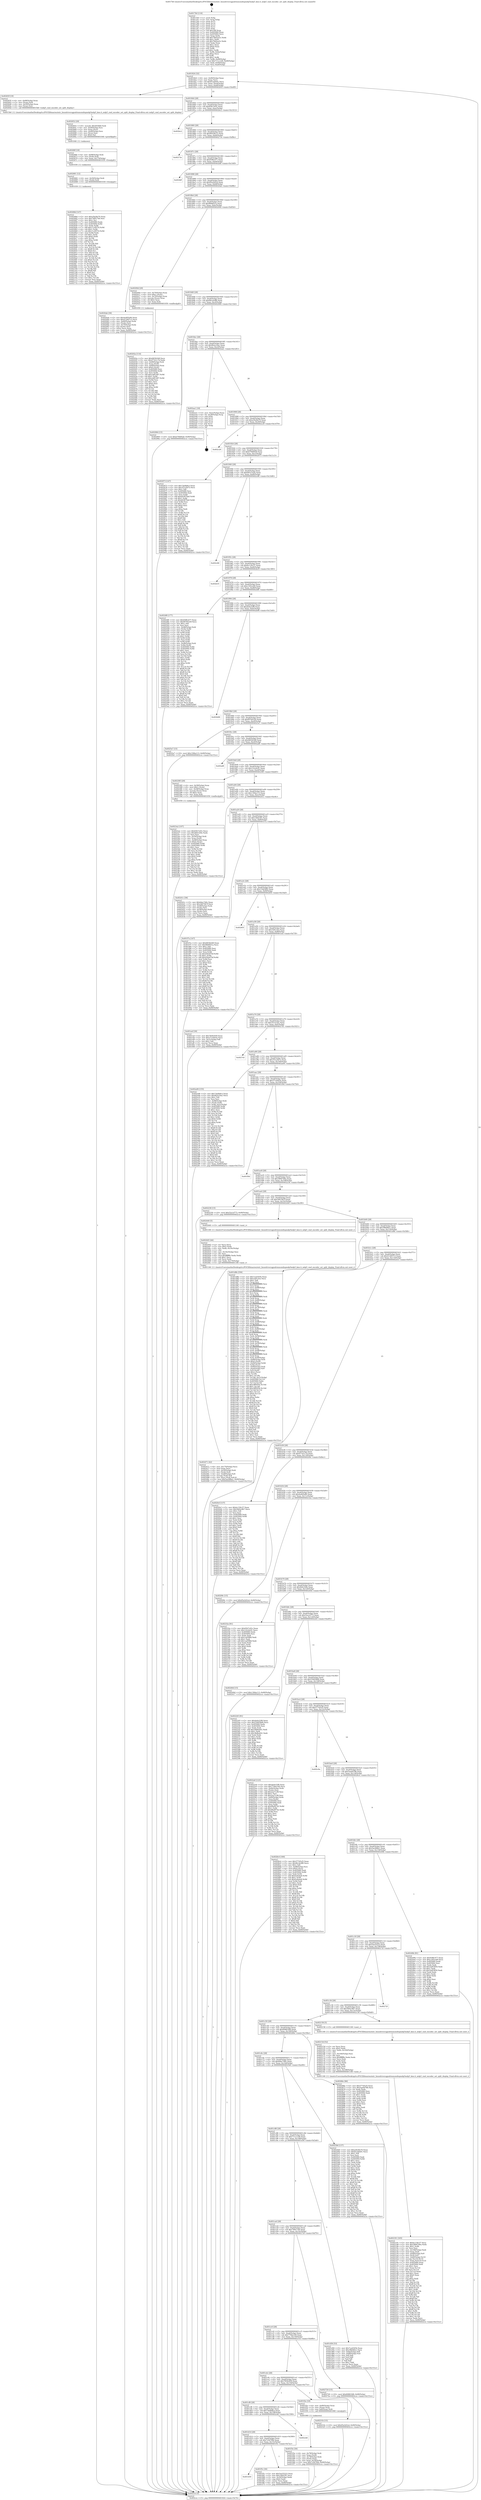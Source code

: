 digraph "0x4017b0" {
  label = "0x4017b0 (/mnt/c/Users/mathe/Desktop/tcc/POCII/binaries/extr_linuxdriversgpudrmmsmdispmdp5mdp5_kms.h_mdp5_cmd_encoder_set_split_display_Final-ollvm.out::main(0))"
  labelloc = "t"
  node[shape=record]

  Entry [label="",width=0.3,height=0.3,shape=circle,fillcolor=black,style=filled]
  "0x401824" [label="{
     0x401824 [32]\l
     | [instrs]\l
     &nbsp;&nbsp;0x401824 \<+6\>: mov -0x90(%rbp),%eax\l
     &nbsp;&nbsp;0x40182a \<+2\>: mov %eax,%ecx\l
     &nbsp;&nbsp;0x40182c \<+6\>: sub $0x81aa6e61,%ecx\l
     &nbsp;&nbsp;0x401832 \<+6\>: mov %eax,-0xa4(%rbp)\l
     &nbsp;&nbsp;0x401838 \<+6\>: mov %ecx,-0xa8(%rbp)\l
     &nbsp;&nbsp;0x40183e \<+6\>: je 000000000040263f \<main+0xe8f\>\l
  }"]
  "0x40263f" [label="{
     0x40263f [19]\l
     | [instrs]\l
     &nbsp;&nbsp;0x40263f \<+4\>: mov -0x68(%rbp),%rax\l
     &nbsp;&nbsp;0x402643 \<+3\>: mov (%rax),%rdi\l
     &nbsp;&nbsp;0x402646 \<+4\>: mov -0x50(%rbp),%rax\l
     &nbsp;&nbsp;0x40264a \<+3\>: mov (%rax),%rsi\l
     &nbsp;&nbsp;0x40264d \<+5\>: call 00000000004015b0 \<mdp5_cmd_encoder_set_split_display\>\l
     | [calls]\l
     &nbsp;&nbsp;0x4015b0 \{1\} (/mnt/c/Users/mathe/Desktop/tcc/POCII/binaries/extr_linuxdriversgpudrmmsmdispmdp5mdp5_kms.h_mdp5_cmd_encoder_set_split_display_Final-ollvm.out::mdp5_cmd_encoder_set_split_display)\l
  }"]
  "0x401844" [label="{
     0x401844 [28]\l
     | [instrs]\l
     &nbsp;&nbsp;0x401844 \<+5\>: jmp 0000000000401849 \<main+0x99\>\l
     &nbsp;&nbsp;0x401849 \<+6\>: mov -0xa4(%rbp),%eax\l
     &nbsp;&nbsp;0x40184f \<+5\>: sub $0x83b7c63c,%eax\l
     &nbsp;&nbsp;0x401854 \<+6\>: mov %eax,-0xac(%rbp)\l
     &nbsp;&nbsp;0x40185a \<+6\>: je 0000000000402bc2 \<main+0x1412\>\l
  }"]
  Exit [label="",width=0.3,height=0.3,shape=circle,fillcolor=black,style=filled,peripheries=2]
  "0x402bc2" [label="{
     0x402bc2\l
  }", style=dashed]
  "0x401860" [label="{
     0x401860 [28]\l
     | [instrs]\l
     &nbsp;&nbsp;0x401860 \<+5\>: jmp 0000000000401865 \<main+0xb5\>\l
     &nbsp;&nbsp;0x401865 \<+6\>: mov -0xa4(%rbp),%eax\l
     &nbsp;&nbsp;0x40186b \<+5\>: sub $0x90558c15,%eax\l
     &nbsp;&nbsp;0x401870 \<+6\>: mov %eax,-0xb0(%rbp)\l
     &nbsp;&nbsp;0x401876 \<+6\>: je 000000000040273e \<main+0xf8e\>\l
  }"]
  "0x40268d" [label="{
     0x40268d [147]\l
     | [instrs]\l
     &nbsp;&nbsp;0x40268d \<+5\>: mov $0xa5b28a70,%eax\l
     &nbsp;&nbsp;0x402692 \<+5\>: mov $0x74f017d4,%esi\l
     &nbsp;&nbsp;0x402697 \<+2\>: mov $0x1,%cl\l
     &nbsp;&nbsp;0x402699 \<+7\>: mov 0x405060,%edx\l
     &nbsp;&nbsp;0x4026a0 \<+8\>: mov 0x405064,%r8d\l
     &nbsp;&nbsp;0x4026a8 \<+3\>: mov %edx,%r9d\l
     &nbsp;&nbsp;0x4026ab \<+7\>: add $0x11c0f37d,%r9d\l
     &nbsp;&nbsp;0x4026b2 \<+4\>: sub $0x1,%r9d\l
     &nbsp;&nbsp;0x4026b6 \<+7\>: sub $0x11c0f37d,%r9d\l
     &nbsp;&nbsp;0x4026bd \<+4\>: imul %r9d,%edx\l
     &nbsp;&nbsp;0x4026c1 \<+3\>: and $0x1,%edx\l
     &nbsp;&nbsp;0x4026c4 \<+3\>: cmp $0x0,%edx\l
     &nbsp;&nbsp;0x4026c7 \<+4\>: sete %r10b\l
     &nbsp;&nbsp;0x4026cb \<+4\>: cmp $0xa,%r8d\l
     &nbsp;&nbsp;0x4026cf \<+4\>: setl %r11b\l
     &nbsp;&nbsp;0x4026d3 \<+3\>: mov %r10b,%bl\l
     &nbsp;&nbsp;0x4026d6 \<+3\>: xor $0xff,%bl\l
     &nbsp;&nbsp;0x4026d9 \<+3\>: mov %r11b,%r14b\l
     &nbsp;&nbsp;0x4026dc \<+4\>: xor $0xff,%r14b\l
     &nbsp;&nbsp;0x4026e0 \<+3\>: xor $0x0,%cl\l
     &nbsp;&nbsp;0x4026e3 \<+3\>: mov %bl,%r15b\l
     &nbsp;&nbsp;0x4026e6 \<+4\>: and $0x0,%r15b\l
     &nbsp;&nbsp;0x4026ea \<+3\>: and %cl,%r10b\l
     &nbsp;&nbsp;0x4026ed \<+3\>: mov %r14b,%r12b\l
     &nbsp;&nbsp;0x4026f0 \<+4\>: and $0x0,%r12b\l
     &nbsp;&nbsp;0x4026f4 \<+3\>: and %cl,%r11b\l
     &nbsp;&nbsp;0x4026f7 \<+3\>: or %r10b,%r15b\l
     &nbsp;&nbsp;0x4026fa \<+3\>: or %r11b,%r12b\l
     &nbsp;&nbsp;0x4026fd \<+3\>: xor %r12b,%r15b\l
     &nbsp;&nbsp;0x402700 \<+3\>: or %r14b,%bl\l
     &nbsp;&nbsp;0x402703 \<+3\>: xor $0xff,%bl\l
     &nbsp;&nbsp;0x402706 \<+3\>: or $0x0,%cl\l
     &nbsp;&nbsp;0x402709 \<+2\>: and %cl,%bl\l
     &nbsp;&nbsp;0x40270b \<+3\>: or %bl,%r15b\l
     &nbsp;&nbsp;0x40270e \<+4\>: test $0x1,%r15b\l
     &nbsp;&nbsp;0x402712 \<+3\>: cmovne %esi,%eax\l
     &nbsp;&nbsp;0x402715 \<+6\>: mov %eax,-0x90(%rbp)\l
     &nbsp;&nbsp;0x40271b \<+5\>: jmp 0000000000402cce \<main+0x151e\>\l
  }"]
  "0x40273e" [label="{
     0x40273e\l
  }", style=dashed]
  "0x40187c" [label="{
     0x40187c [28]\l
     | [instrs]\l
     &nbsp;&nbsp;0x40187c \<+5\>: jmp 0000000000401881 \<main+0xd1\>\l
     &nbsp;&nbsp;0x401881 \<+6\>: mov -0xa4(%rbp),%eax\l
     &nbsp;&nbsp;0x401887 \<+5\>: sub $0x93f6c477,%eax\l
     &nbsp;&nbsp;0x40188c \<+6\>: mov %eax,-0xb4(%rbp)\l
     &nbsp;&nbsp;0x401892 \<+6\>: je 0000000000402bff \<main+0x144f\>\l
  }"]
  "0x402681" [label="{
     0x402681 [12]\l
     | [instrs]\l
     &nbsp;&nbsp;0x402681 \<+4\>: mov -0x50(%rbp),%rdi\l
     &nbsp;&nbsp;0x402685 \<+3\>: mov (%rdi),%rdi\l
     &nbsp;&nbsp;0x402688 \<+5\>: call 0000000000401030 \<free@plt\>\l
     | [calls]\l
     &nbsp;&nbsp;0x401030 \{1\} (unknown)\l
  }"]
  "0x402bff" [label="{
     0x402bff\l
  }", style=dashed]
  "0x401898" [label="{
     0x401898 [28]\l
     | [instrs]\l
     &nbsp;&nbsp;0x401898 \<+5\>: jmp 000000000040189d \<main+0xed\>\l
     &nbsp;&nbsp;0x40189d \<+6\>: mov -0xa4(%rbp),%eax\l
     &nbsp;&nbsp;0x4018a3 \<+5\>: sub $0x95a5d3cd,%eax\l
     &nbsp;&nbsp;0x4018a8 \<+6\>: mov %eax,-0xb8(%rbp)\l
     &nbsp;&nbsp;0x4018ae \<+6\>: je 00000000004020ab \<main+0x8fb\>\l
  }"]
  "0x40266f" [label="{
     0x40266f [18]\l
     | [instrs]\l
     &nbsp;&nbsp;0x40266f \<+4\>: mov -0x68(%rbp),%rdi\l
     &nbsp;&nbsp;0x402673 \<+3\>: mov (%rdi),%rdi\l
     &nbsp;&nbsp;0x402676 \<+6\>: mov %eax,-0x174(%rbp)\l
     &nbsp;&nbsp;0x40267c \<+5\>: call 0000000000401030 \<free@plt\>\l
     | [calls]\l
     &nbsp;&nbsp;0x401030 \{1\} (unknown)\l
  }"]
  "0x4020ab" [label="{
     0x4020ab [36]\l
     | [instrs]\l
     &nbsp;&nbsp;0x4020ab \<+5\>: mov $0x4a495e80,%eax\l
     &nbsp;&nbsp;0x4020b0 \<+5\>: mov $0x412607c3,%ecx\l
     &nbsp;&nbsp;0x4020b5 \<+4\>: mov -0x60(%rbp),%rdx\l
     &nbsp;&nbsp;0x4020b9 \<+2\>: mov (%rdx),%esi\l
     &nbsp;&nbsp;0x4020bb \<+4\>: mov -0x70(%rbp),%rdx\l
     &nbsp;&nbsp;0x4020bf \<+2\>: cmp (%rdx),%esi\l
     &nbsp;&nbsp;0x4020c1 \<+3\>: cmovl %ecx,%eax\l
     &nbsp;&nbsp;0x4020c4 \<+6\>: mov %eax,-0x90(%rbp)\l
     &nbsp;&nbsp;0x4020ca \<+5\>: jmp 0000000000402cce \<main+0x151e\>\l
  }"]
  "0x4018b4" [label="{
     0x4018b4 [28]\l
     | [instrs]\l
     &nbsp;&nbsp;0x4018b4 \<+5\>: jmp 00000000004018b9 \<main+0x109\>\l
     &nbsp;&nbsp;0x4018b9 \<+6\>: mov -0xa4(%rbp),%eax\l
     &nbsp;&nbsp;0x4018bf \<+5\>: sub $0x9846f31a,%eax\l
     &nbsp;&nbsp;0x4018c4 \<+6\>: mov %eax,-0xbc(%rbp)\l
     &nbsp;&nbsp;0x4018ca \<+6\>: je 000000000040200d \<main+0x85d\>\l
  }"]
  "0x402652" [label="{
     0x402652 [29]\l
     | [instrs]\l
     &nbsp;&nbsp;0x402652 \<+10\>: movabs $0x4030b6,%rdi\l
     &nbsp;&nbsp;0x40265c \<+4\>: mov -0x40(%rbp),%rsi\l
     &nbsp;&nbsp;0x402660 \<+2\>: mov %eax,(%rsi)\l
     &nbsp;&nbsp;0x402662 \<+4\>: mov -0x40(%rbp),%rsi\l
     &nbsp;&nbsp;0x402666 \<+2\>: mov (%rsi),%esi\l
     &nbsp;&nbsp;0x402668 \<+2\>: mov $0x0,%al\l
     &nbsp;&nbsp;0x40266a \<+5\>: call 0000000000401040 \<printf@plt\>\l
     | [calls]\l
     &nbsp;&nbsp;0x401040 \{1\} (unknown)\l
  }"]
  "0x40200d" [label="{
     0x40200d [29]\l
     | [instrs]\l
     &nbsp;&nbsp;0x40200d \<+4\>: mov -0x70(%rbp),%rax\l
     &nbsp;&nbsp;0x402011 \<+6\>: movl $0x1,(%rax)\l
     &nbsp;&nbsp;0x402017 \<+4\>: mov -0x70(%rbp),%rax\l
     &nbsp;&nbsp;0x40201b \<+3\>: movslq (%rax),%rax\l
     &nbsp;&nbsp;0x40201e \<+4\>: shl $0x2,%rax\l
     &nbsp;&nbsp;0x402022 \<+3\>: mov %rax,%rdi\l
     &nbsp;&nbsp;0x402025 \<+5\>: call 0000000000401050 \<malloc@plt\>\l
     | [calls]\l
     &nbsp;&nbsp;0x401050 \{1\} (unknown)\l
  }"]
  "0x4018d0" [label="{
     0x4018d0 [28]\l
     | [instrs]\l
     &nbsp;&nbsp;0x4018d0 \<+5\>: jmp 00000000004018d5 \<main+0x125\>\l
     &nbsp;&nbsp;0x4018d5 \<+6\>: mov -0xa4(%rbp),%eax\l
     &nbsp;&nbsp;0x4018db \<+5\>: sub $0x9b1dc9f6,%eax\l
     &nbsp;&nbsp;0x4018e0 \<+6\>: mov %eax,-0xc0(%rbp)\l
     &nbsp;&nbsp;0x4018e6 \<+6\>: je 0000000000402964 \<main+0x11b4\>\l
  }"]
  "0x402471" [label="{
     0x402471 [42]\l
     | [instrs]\l
     &nbsp;&nbsp;0x402471 \<+6\>: mov -0x170(%rbp),%ecx\l
     &nbsp;&nbsp;0x402477 \<+3\>: imul %eax,%ecx\l
     &nbsp;&nbsp;0x40247a \<+4\>: mov -0x50(%rbp),%rdi\l
     &nbsp;&nbsp;0x40247e \<+3\>: mov (%rdi),%rdi\l
     &nbsp;&nbsp;0x402481 \<+4\>: mov -0x48(%rbp),%r8\l
     &nbsp;&nbsp;0x402485 \<+3\>: movslq (%r8),%r8\l
     &nbsp;&nbsp;0x402488 \<+4\>: mov %ecx,(%rdi,%r8,4)\l
     &nbsp;&nbsp;0x40248c \<+10\>: movl $0x5ac068a1,-0x90(%rbp)\l
     &nbsp;&nbsp;0x402496 \<+5\>: jmp 0000000000402cce \<main+0x151e\>\l
  }"]
  "0x402964" [label="{
     0x402964 [15]\l
     | [instrs]\l
     &nbsp;&nbsp;0x402964 \<+10\>: movl $0xb79460a9,-0x90(%rbp)\l
     &nbsp;&nbsp;0x40296e \<+5\>: jmp 0000000000402cce \<main+0x151e\>\l
  }"]
  "0x4018ec" [label="{
     0x4018ec [28]\l
     | [instrs]\l
     &nbsp;&nbsp;0x4018ec \<+5\>: jmp 00000000004018f1 \<main+0x141\>\l
     &nbsp;&nbsp;0x4018f1 \<+6\>: mov -0xa4(%rbp),%eax\l
     &nbsp;&nbsp;0x4018f7 \<+5\>: sub $0x9b2e16ac,%eax\l
     &nbsp;&nbsp;0x4018fc \<+6\>: mov %eax,-0xc4(%rbp)\l
     &nbsp;&nbsp;0x401902 \<+6\>: je 0000000000402aa1 \<main+0x12f1\>\l
  }"]
  "0x402445" [label="{
     0x402445 [44]\l
     | [instrs]\l
     &nbsp;&nbsp;0x402445 \<+2\>: xor %ecx,%ecx\l
     &nbsp;&nbsp;0x402447 \<+5\>: mov $0x2,%edx\l
     &nbsp;&nbsp;0x40244c \<+6\>: mov %edx,-0x16c(%rbp)\l
     &nbsp;&nbsp;0x402452 \<+1\>: cltd\l
     &nbsp;&nbsp;0x402453 \<+6\>: mov -0x16c(%rbp),%esi\l
     &nbsp;&nbsp;0x402459 \<+2\>: idiv %esi\l
     &nbsp;&nbsp;0x40245b \<+6\>: imul $0xfffffffe,%edx,%edx\l
     &nbsp;&nbsp;0x402461 \<+3\>: sub $0x1,%ecx\l
     &nbsp;&nbsp;0x402464 \<+2\>: sub %ecx,%edx\l
     &nbsp;&nbsp;0x402466 \<+6\>: mov %edx,-0x170(%rbp)\l
     &nbsp;&nbsp;0x40246c \<+5\>: call 0000000000401160 \<next_i\>\l
     | [calls]\l
     &nbsp;&nbsp;0x401160 \{1\} (/mnt/c/Users/mathe/Desktop/tcc/POCII/binaries/extr_linuxdriversgpudrmmsmdispmdp5mdp5_kms.h_mdp5_cmd_encoder_set_split_display_Final-ollvm.out::next_i)\l
  }"]
  "0x402aa1" [label="{
     0x402aa1 [18]\l
     | [instrs]\l
     &nbsp;&nbsp;0x402aa1 \<+3\>: mov -0x2c(%rbp),%eax\l
     &nbsp;&nbsp;0x402aa4 \<+4\>: lea -0x28(%rbp),%rsp\l
     &nbsp;&nbsp;0x402aa8 \<+1\>: pop %rbx\l
     &nbsp;&nbsp;0x402aa9 \<+2\>: pop %r12\l
     &nbsp;&nbsp;0x402aab \<+2\>: pop %r13\l
     &nbsp;&nbsp;0x402aad \<+2\>: pop %r14\l
     &nbsp;&nbsp;0x402aaf \<+2\>: pop %r15\l
     &nbsp;&nbsp;0x402ab1 \<+1\>: pop %rbp\l
     &nbsp;&nbsp;0x402ab2 \<+1\>: ret\l
  }"]
  "0x401908" [label="{
     0x401908 [28]\l
     | [instrs]\l
     &nbsp;&nbsp;0x401908 \<+5\>: jmp 000000000040190d \<main+0x15d\>\l
     &nbsp;&nbsp;0x40190d \<+6\>: mov -0xa4(%rbp),%eax\l
     &nbsp;&nbsp;0x401913 \<+5\>: sub $0xa5b28a70,%eax\l
     &nbsp;&nbsp;0x401918 \<+6\>: mov %eax,-0xc8(%rbp)\l
     &nbsp;&nbsp;0x40191e \<+6\>: je 0000000000402c29 \<main+0x1479\>\l
  }"]
  "0x4023a2" [label="{
     0x4023a2 [107]\l
     | [instrs]\l
     &nbsp;&nbsp;0x4023a2 \<+5\>: mov $0x83b7c63c,%ecx\l
     &nbsp;&nbsp;0x4023a7 \<+5\>: mov $0x4bfe329e,%edx\l
     &nbsp;&nbsp;0x4023ac \<+2\>: xor %esi,%esi\l
     &nbsp;&nbsp;0x4023ae \<+4\>: mov -0x50(%rbp),%rdi\l
     &nbsp;&nbsp;0x4023b2 \<+3\>: mov %rax,(%rdi)\l
     &nbsp;&nbsp;0x4023b5 \<+4\>: mov -0x48(%rbp),%rax\l
     &nbsp;&nbsp;0x4023b9 \<+6\>: movl $0x0,(%rax)\l
     &nbsp;&nbsp;0x4023bf \<+8\>: mov 0x405060,%r8d\l
     &nbsp;&nbsp;0x4023c7 \<+8\>: mov 0x405064,%r9d\l
     &nbsp;&nbsp;0x4023cf \<+3\>: sub $0x1,%esi\l
     &nbsp;&nbsp;0x4023d2 \<+3\>: mov %r8d,%r10d\l
     &nbsp;&nbsp;0x4023d5 \<+3\>: add %esi,%r10d\l
     &nbsp;&nbsp;0x4023d8 \<+4\>: imul %r10d,%r8d\l
     &nbsp;&nbsp;0x4023dc \<+4\>: and $0x1,%r8d\l
     &nbsp;&nbsp;0x4023e0 \<+4\>: cmp $0x0,%r8d\l
     &nbsp;&nbsp;0x4023e4 \<+4\>: sete %r11b\l
     &nbsp;&nbsp;0x4023e8 \<+4\>: cmp $0xa,%r9d\l
     &nbsp;&nbsp;0x4023ec \<+3\>: setl %bl\l
     &nbsp;&nbsp;0x4023ef \<+3\>: mov %r11b,%r14b\l
     &nbsp;&nbsp;0x4023f2 \<+3\>: and %bl,%r14b\l
     &nbsp;&nbsp;0x4023f5 \<+3\>: xor %bl,%r11b\l
     &nbsp;&nbsp;0x4023f8 \<+3\>: or %r11b,%r14b\l
     &nbsp;&nbsp;0x4023fb \<+4\>: test $0x1,%r14b\l
     &nbsp;&nbsp;0x4023ff \<+3\>: cmovne %edx,%ecx\l
     &nbsp;&nbsp;0x402402 \<+6\>: mov %ecx,-0x90(%rbp)\l
     &nbsp;&nbsp;0x402408 \<+5\>: jmp 0000000000402cce \<main+0x151e\>\l
  }"]
  "0x402c29" [label="{
     0x402c29\l
  }", style=dashed]
  "0x401924" [label="{
     0x401924 [28]\l
     | [instrs]\l
     &nbsp;&nbsp;0x401924 \<+5\>: jmp 0000000000401929 \<main+0x179\>\l
     &nbsp;&nbsp;0x401929 \<+6\>: mov -0xa4(%rbp),%eax\l
     &nbsp;&nbsp;0x40192f \<+5\>: sub $0xb79460a9,%eax\l
     &nbsp;&nbsp;0x401934 \<+6\>: mov %eax,-0xcc(%rbp)\l
     &nbsp;&nbsp;0x40193a \<+6\>: je 0000000000402973 \<main+0x11c3\>\l
  }"]
  "0x402191" [label="{
     0x402191 [165]\l
     | [instrs]\l
     &nbsp;&nbsp;0x402191 \<+5\>: mov $0xbc130c37,%ecx\l
     &nbsp;&nbsp;0x402196 \<+5\>: mov $0x38947d0a,%edx\l
     &nbsp;&nbsp;0x40219b \<+3\>: mov $0x1,%r8b\l
     &nbsp;&nbsp;0x40219e \<+2\>: xor %esi,%esi\l
     &nbsp;&nbsp;0x4021a0 \<+6\>: mov -0x168(%rbp),%edi\l
     &nbsp;&nbsp;0x4021a6 \<+3\>: imul %eax,%edi\l
     &nbsp;&nbsp;0x4021a9 \<+4\>: mov -0x68(%rbp),%r9\l
     &nbsp;&nbsp;0x4021ad \<+3\>: mov (%r9),%r9\l
     &nbsp;&nbsp;0x4021b0 \<+4\>: mov -0x60(%rbp),%r10\l
     &nbsp;&nbsp;0x4021b4 \<+3\>: movslq (%r10),%r10\l
     &nbsp;&nbsp;0x4021b7 \<+4\>: mov %edi,(%r9,%r10,4)\l
     &nbsp;&nbsp;0x4021bb \<+7\>: mov 0x405060,%eax\l
     &nbsp;&nbsp;0x4021c2 \<+7\>: mov 0x405064,%edi\l
     &nbsp;&nbsp;0x4021c9 \<+3\>: sub $0x1,%esi\l
     &nbsp;&nbsp;0x4021cc \<+3\>: mov %eax,%r11d\l
     &nbsp;&nbsp;0x4021cf \<+3\>: add %esi,%r11d\l
     &nbsp;&nbsp;0x4021d2 \<+4\>: imul %r11d,%eax\l
     &nbsp;&nbsp;0x4021d6 \<+3\>: and $0x1,%eax\l
     &nbsp;&nbsp;0x4021d9 \<+3\>: cmp $0x0,%eax\l
     &nbsp;&nbsp;0x4021dc \<+3\>: sete %bl\l
     &nbsp;&nbsp;0x4021df \<+3\>: cmp $0xa,%edi\l
     &nbsp;&nbsp;0x4021e2 \<+4\>: setl %r14b\l
     &nbsp;&nbsp;0x4021e6 \<+3\>: mov %bl,%r15b\l
     &nbsp;&nbsp;0x4021e9 \<+4\>: xor $0xff,%r15b\l
     &nbsp;&nbsp;0x4021ed \<+3\>: mov %r14b,%r12b\l
     &nbsp;&nbsp;0x4021f0 \<+4\>: xor $0xff,%r12b\l
     &nbsp;&nbsp;0x4021f4 \<+4\>: xor $0x1,%r8b\l
     &nbsp;&nbsp;0x4021f8 \<+3\>: mov %r15b,%r13b\l
     &nbsp;&nbsp;0x4021fb \<+4\>: and $0xff,%r13b\l
     &nbsp;&nbsp;0x4021ff \<+3\>: and %r8b,%bl\l
     &nbsp;&nbsp;0x402202 \<+3\>: mov %r12b,%al\l
     &nbsp;&nbsp;0x402205 \<+2\>: and $0xff,%al\l
     &nbsp;&nbsp;0x402207 \<+3\>: and %r8b,%r14b\l
     &nbsp;&nbsp;0x40220a \<+3\>: or %bl,%r13b\l
     &nbsp;&nbsp;0x40220d \<+3\>: or %r14b,%al\l
     &nbsp;&nbsp;0x402210 \<+3\>: xor %al,%r13b\l
     &nbsp;&nbsp;0x402213 \<+3\>: or %r12b,%r15b\l
     &nbsp;&nbsp;0x402216 \<+4\>: xor $0xff,%r15b\l
     &nbsp;&nbsp;0x40221a \<+4\>: or $0x1,%r8b\l
     &nbsp;&nbsp;0x40221e \<+3\>: and %r8b,%r15b\l
     &nbsp;&nbsp;0x402221 \<+3\>: or %r15b,%r13b\l
     &nbsp;&nbsp;0x402224 \<+4\>: test $0x1,%r13b\l
     &nbsp;&nbsp;0x402228 \<+3\>: cmovne %edx,%ecx\l
     &nbsp;&nbsp;0x40222b \<+6\>: mov %ecx,-0x90(%rbp)\l
     &nbsp;&nbsp;0x402231 \<+5\>: jmp 0000000000402cce \<main+0x151e\>\l
  }"]
  "0x402973" [label="{
     0x402973 [147]\l
     | [instrs]\l
     &nbsp;&nbsp;0x402973 \<+5\>: mov $0x7abdb8ca,%eax\l
     &nbsp;&nbsp;0x402978 \<+5\>: mov $0x351a3b7e,%ecx\l
     &nbsp;&nbsp;0x40297d \<+2\>: mov $0x1,%dl\l
     &nbsp;&nbsp;0x40297f \<+7\>: mov 0x405060,%esi\l
     &nbsp;&nbsp;0x402986 \<+7\>: mov 0x405064,%edi\l
     &nbsp;&nbsp;0x40298d \<+3\>: mov %esi,%r8d\l
     &nbsp;&nbsp;0x402990 \<+7\>: add $0xb03879a0,%r8d\l
     &nbsp;&nbsp;0x402997 \<+4\>: sub $0x1,%r8d\l
     &nbsp;&nbsp;0x40299b \<+7\>: sub $0xb03879a0,%r8d\l
     &nbsp;&nbsp;0x4029a2 \<+4\>: imul %r8d,%esi\l
     &nbsp;&nbsp;0x4029a6 \<+3\>: and $0x1,%esi\l
     &nbsp;&nbsp;0x4029a9 \<+3\>: cmp $0x0,%esi\l
     &nbsp;&nbsp;0x4029ac \<+4\>: sete %r9b\l
     &nbsp;&nbsp;0x4029b0 \<+3\>: cmp $0xa,%edi\l
     &nbsp;&nbsp;0x4029b3 \<+4\>: setl %r10b\l
     &nbsp;&nbsp;0x4029b7 \<+3\>: mov %r9b,%r11b\l
     &nbsp;&nbsp;0x4029ba \<+4\>: xor $0xff,%r11b\l
     &nbsp;&nbsp;0x4029be \<+3\>: mov %r10b,%bl\l
     &nbsp;&nbsp;0x4029c1 \<+3\>: xor $0xff,%bl\l
     &nbsp;&nbsp;0x4029c4 \<+3\>: xor $0x1,%dl\l
     &nbsp;&nbsp;0x4029c7 \<+3\>: mov %r11b,%r14b\l
     &nbsp;&nbsp;0x4029ca \<+4\>: and $0xff,%r14b\l
     &nbsp;&nbsp;0x4029ce \<+3\>: and %dl,%r9b\l
     &nbsp;&nbsp;0x4029d1 \<+3\>: mov %bl,%r15b\l
     &nbsp;&nbsp;0x4029d4 \<+4\>: and $0xff,%r15b\l
     &nbsp;&nbsp;0x4029d8 \<+3\>: and %dl,%r10b\l
     &nbsp;&nbsp;0x4029db \<+3\>: or %r9b,%r14b\l
     &nbsp;&nbsp;0x4029de \<+3\>: or %r10b,%r15b\l
     &nbsp;&nbsp;0x4029e1 \<+3\>: xor %r15b,%r14b\l
     &nbsp;&nbsp;0x4029e4 \<+3\>: or %bl,%r11b\l
     &nbsp;&nbsp;0x4029e7 \<+4\>: xor $0xff,%r11b\l
     &nbsp;&nbsp;0x4029eb \<+3\>: or $0x1,%dl\l
     &nbsp;&nbsp;0x4029ee \<+3\>: and %dl,%r11b\l
     &nbsp;&nbsp;0x4029f1 \<+3\>: or %r11b,%r14b\l
     &nbsp;&nbsp;0x4029f4 \<+4\>: test $0x1,%r14b\l
     &nbsp;&nbsp;0x4029f8 \<+3\>: cmovne %ecx,%eax\l
     &nbsp;&nbsp;0x4029fb \<+6\>: mov %eax,-0x90(%rbp)\l
     &nbsp;&nbsp;0x402a01 \<+5\>: jmp 0000000000402cce \<main+0x151e\>\l
  }"]
  "0x401940" [label="{
     0x401940 [28]\l
     | [instrs]\l
     &nbsp;&nbsp;0x401940 \<+5\>: jmp 0000000000401945 \<main+0x195\>\l
     &nbsp;&nbsp;0x401945 \<+6\>: mov -0xa4(%rbp),%eax\l
     &nbsp;&nbsp;0x40194b \<+5\>: sub $0xb8315cd5,%eax\l
     &nbsp;&nbsp;0x401950 \<+6\>: mov %eax,-0xd0(%rbp)\l
     &nbsp;&nbsp;0x401956 \<+6\>: je 0000000000402c86 \<main+0x14d6\>\l
  }"]
  "0x40215d" [label="{
     0x40215d [52]\l
     | [instrs]\l
     &nbsp;&nbsp;0x40215d \<+2\>: xor %ecx,%ecx\l
     &nbsp;&nbsp;0x40215f \<+5\>: mov $0x2,%edx\l
     &nbsp;&nbsp;0x402164 \<+6\>: mov %edx,-0x164(%rbp)\l
     &nbsp;&nbsp;0x40216a \<+1\>: cltd\l
     &nbsp;&nbsp;0x40216b \<+6\>: mov -0x164(%rbp),%esi\l
     &nbsp;&nbsp;0x402171 \<+2\>: idiv %esi\l
     &nbsp;&nbsp;0x402173 \<+6\>: imul $0xfffffffe,%edx,%edx\l
     &nbsp;&nbsp;0x402179 \<+2\>: mov %ecx,%edi\l
     &nbsp;&nbsp;0x40217b \<+2\>: sub %edx,%edi\l
     &nbsp;&nbsp;0x40217d \<+2\>: mov %ecx,%edx\l
     &nbsp;&nbsp;0x40217f \<+3\>: sub $0x1,%edx\l
     &nbsp;&nbsp;0x402182 \<+2\>: add %edx,%edi\l
     &nbsp;&nbsp;0x402184 \<+2\>: sub %edi,%ecx\l
     &nbsp;&nbsp;0x402186 \<+6\>: mov %ecx,-0x168(%rbp)\l
     &nbsp;&nbsp;0x40218c \<+5\>: call 0000000000401160 \<next_i\>\l
     | [calls]\l
     &nbsp;&nbsp;0x401160 \{1\} (/mnt/c/Users/mathe/Desktop/tcc/POCII/binaries/extr_linuxdriversgpudrmmsmdispmdp5mdp5_kms.h_mdp5_cmd_encoder_set_split_display_Final-ollvm.out::next_i)\l
  }"]
  "0x402c86" [label="{
     0x402c86\l
  }", style=dashed]
  "0x40195c" [label="{
     0x40195c [28]\l
     | [instrs]\l
     &nbsp;&nbsp;0x40195c \<+5\>: jmp 0000000000401961 \<main+0x1b1\>\l
     &nbsp;&nbsp;0x401961 \<+6\>: mov -0xa4(%rbp),%eax\l
     &nbsp;&nbsp;0x401967 \<+5\>: sub $0xbc130c37,%eax\l
     &nbsp;&nbsp;0x40196c \<+6\>: mov %eax,-0xd4(%rbp)\l
     &nbsp;&nbsp;0x401972 \<+6\>: je 0000000000402b35 \<main+0x1385\>\l
  }"]
  "0x40202a" [label="{
     0x40202a [114]\l
     | [instrs]\l
     &nbsp;&nbsp;0x40202a \<+5\>: mov $0xfd03b5d9,%ecx\l
     &nbsp;&nbsp;0x40202f \<+5\>: mov $0x471b1c7d,%edx\l
     &nbsp;&nbsp;0x402034 \<+4\>: mov -0x68(%rbp),%rdi\l
     &nbsp;&nbsp;0x402038 \<+3\>: mov %rax,(%rdi)\l
     &nbsp;&nbsp;0x40203b \<+4\>: mov -0x60(%rbp),%rax\l
     &nbsp;&nbsp;0x40203f \<+6\>: movl $0x0,(%rax)\l
     &nbsp;&nbsp;0x402045 \<+7\>: mov 0x405060,%esi\l
     &nbsp;&nbsp;0x40204c \<+8\>: mov 0x405064,%r8d\l
     &nbsp;&nbsp;0x402054 \<+3\>: mov %esi,%r9d\l
     &nbsp;&nbsp;0x402057 \<+7\>: add $0xce6f1487,%r9d\l
     &nbsp;&nbsp;0x40205e \<+4\>: sub $0x1,%r9d\l
     &nbsp;&nbsp;0x402062 \<+7\>: sub $0xce6f1487,%r9d\l
     &nbsp;&nbsp;0x402069 \<+4\>: imul %r9d,%esi\l
     &nbsp;&nbsp;0x40206d \<+3\>: and $0x1,%esi\l
     &nbsp;&nbsp;0x402070 \<+3\>: cmp $0x0,%esi\l
     &nbsp;&nbsp;0x402073 \<+4\>: sete %r10b\l
     &nbsp;&nbsp;0x402077 \<+4\>: cmp $0xa,%r8d\l
     &nbsp;&nbsp;0x40207b \<+4\>: setl %r11b\l
     &nbsp;&nbsp;0x40207f \<+3\>: mov %r10b,%bl\l
     &nbsp;&nbsp;0x402082 \<+3\>: and %r11b,%bl\l
     &nbsp;&nbsp;0x402085 \<+3\>: xor %r11b,%r10b\l
     &nbsp;&nbsp;0x402088 \<+3\>: or %r10b,%bl\l
     &nbsp;&nbsp;0x40208b \<+3\>: test $0x1,%bl\l
     &nbsp;&nbsp;0x40208e \<+3\>: cmovne %edx,%ecx\l
     &nbsp;&nbsp;0x402091 \<+6\>: mov %ecx,-0x90(%rbp)\l
     &nbsp;&nbsp;0x402097 \<+5\>: jmp 0000000000402cce \<main+0x151e\>\l
  }"]
  "0x402b35" [label="{
     0x402b35\l
  }", style=dashed]
  "0x401978" [label="{
     0x401978 [28]\l
     | [instrs]\l
     &nbsp;&nbsp;0x401978 \<+5\>: jmp 000000000040197d \<main+0x1cd\>\l
     &nbsp;&nbsp;0x40197d \<+6\>: mov -0xa4(%rbp),%eax\l
     &nbsp;&nbsp;0x401983 \<+5\>: sub $0xc185ce49,%eax\l
     &nbsp;&nbsp;0x401988 \<+6\>: mov %eax,-0xd8(%rbp)\l
     &nbsp;&nbsp;0x40198e \<+6\>: je 00000000004024f6 \<main+0xd46\>\l
  }"]
  "0x401d30" [label="{
     0x401d30\l
  }", style=dashed]
  "0x4024f6" [label="{
     0x4024f6 [177]\l
     | [instrs]\l
     &nbsp;&nbsp;0x4024f6 \<+5\>: mov $0x93f6c477,%eax\l
     &nbsp;&nbsp;0x4024fb \<+5\>: mov $0xf9764329,%ecx\l
     &nbsp;&nbsp;0x402500 \<+2\>: mov $0x1,%dl\l
     &nbsp;&nbsp;0x402502 \<+2\>: xor %esi,%esi\l
     &nbsp;&nbsp;0x402504 \<+4\>: mov -0x48(%rbp),%rdi\l
     &nbsp;&nbsp;0x402508 \<+3\>: mov (%rdi),%r8d\l
     &nbsp;&nbsp;0x40250b \<+3\>: mov %esi,%r9d\l
     &nbsp;&nbsp;0x40250e \<+3\>: sub %r8d,%r9d\l
     &nbsp;&nbsp;0x402511 \<+3\>: mov %esi,%r8d\l
     &nbsp;&nbsp;0x402514 \<+4\>: sub $0x1,%r8d\l
     &nbsp;&nbsp;0x402518 \<+3\>: add %r8d,%r9d\l
     &nbsp;&nbsp;0x40251b \<+3\>: mov %esi,%r8d\l
     &nbsp;&nbsp;0x40251e \<+3\>: sub %r9d,%r8d\l
     &nbsp;&nbsp;0x402521 \<+4\>: mov -0x48(%rbp),%rdi\l
     &nbsp;&nbsp;0x402525 \<+3\>: mov %r8d,(%rdi)\l
     &nbsp;&nbsp;0x402528 \<+8\>: mov 0x405060,%r8d\l
     &nbsp;&nbsp;0x402530 \<+8\>: mov 0x405064,%r9d\l
     &nbsp;&nbsp;0x402538 \<+3\>: sub $0x1,%esi\l
     &nbsp;&nbsp;0x40253b \<+3\>: mov %r8d,%r10d\l
     &nbsp;&nbsp;0x40253e \<+3\>: add %esi,%r10d\l
     &nbsp;&nbsp;0x402541 \<+4\>: imul %r10d,%r8d\l
     &nbsp;&nbsp;0x402545 \<+4\>: and $0x1,%r8d\l
     &nbsp;&nbsp;0x402549 \<+4\>: cmp $0x0,%r8d\l
     &nbsp;&nbsp;0x40254d \<+4\>: sete %r11b\l
     &nbsp;&nbsp;0x402551 \<+4\>: cmp $0xa,%r9d\l
     &nbsp;&nbsp;0x402555 \<+3\>: setl %bl\l
     &nbsp;&nbsp;0x402558 \<+3\>: mov %r11b,%r14b\l
     &nbsp;&nbsp;0x40255b \<+4\>: xor $0xff,%r14b\l
     &nbsp;&nbsp;0x40255f \<+3\>: mov %bl,%r15b\l
     &nbsp;&nbsp;0x402562 \<+4\>: xor $0xff,%r15b\l
     &nbsp;&nbsp;0x402566 \<+3\>: xor $0x0,%dl\l
     &nbsp;&nbsp;0x402569 \<+3\>: mov %r14b,%r12b\l
     &nbsp;&nbsp;0x40256c \<+4\>: and $0x0,%r12b\l
     &nbsp;&nbsp;0x402570 \<+3\>: and %dl,%r11b\l
     &nbsp;&nbsp;0x402573 \<+3\>: mov %r15b,%r13b\l
     &nbsp;&nbsp;0x402576 \<+4\>: and $0x0,%r13b\l
     &nbsp;&nbsp;0x40257a \<+2\>: and %dl,%bl\l
     &nbsp;&nbsp;0x40257c \<+3\>: or %r11b,%r12b\l
     &nbsp;&nbsp;0x40257f \<+3\>: or %bl,%r13b\l
     &nbsp;&nbsp;0x402582 \<+3\>: xor %r13b,%r12b\l
     &nbsp;&nbsp;0x402585 \<+3\>: or %r15b,%r14b\l
     &nbsp;&nbsp;0x402588 \<+4\>: xor $0xff,%r14b\l
     &nbsp;&nbsp;0x40258c \<+3\>: or $0x0,%dl\l
     &nbsp;&nbsp;0x40258f \<+3\>: and %dl,%r14b\l
     &nbsp;&nbsp;0x402592 \<+3\>: or %r14b,%r12b\l
     &nbsp;&nbsp;0x402595 \<+4\>: test $0x1,%r12b\l
     &nbsp;&nbsp;0x402599 \<+3\>: cmovne %ecx,%eax\l
     &nbsp;&nbsp;0x40259c \<+6\>: mov %eax,-0x90(%rbp)\l
     &nbsp;&nbsp;0x4025a2 \<+5\>: jmp 0000000000402cce \<main+0x151e\>\l
  }"]
  "0x401994" [label="{
     0x401994 [28]\l
     | [instrs]\l
     &nbsp;&nbsp;0x401994 \<+5\>: jmp 0000000000401999 \<main+0x1e9\>\l
     &nbsp;&nbsp;0x401999 \<+6\>: mov -0xa4(%rbp),%eax\l
     &nbsp;&nbsp;0x40199f \<+5\>: sub $0xde0e22f6,%eax\l
     &nbsp;&nbsp;0x4019a4 \<+6\>: mov %eax,-0xdc(%rbp)\l
     &nbsp;&nbsp;0x4019aa \<+6\>: je 0000000000402b98 \<main+0x13e8\>\l
  }"]
  "0x401f5c" [label="{
     0x401f5c [30]\l
     | [instrs]\l
     &nbsp;&nbsp;0x401f5c \<+5\>: mov $0x5ae55223,%eax\l
     &nbsp;&nbsp;0x401f61 \<+5\>: mov $0x14fd23f1,%ecx\l
     &nbsp;&nbsp;0x401f66 \<+3\>: mov -0x30(%rbp),%edx\l
     &nbsp;&nbsp;0x401f69 \<+3\>: cmp $0x0,%edx\l
     &nbsp;&nbsp;0x401f6c \<+3\>: cmove %ecx,%eax\l
     &nbsp;&nbsp;0x401f6f \<+6\>: mov %eax,-0x90(%rbp)\l
     &nbsp;&nbsp;0x401f75 \<+5\>: jmp 0000000000402cce \<main+0x151e\>\l
  }"]
  "0x402b98" [label="{
     0x402b98\l
  }", style=dashed]
  "0x4019b0" [label="{
     0x4019b0 [28]\l
     | [instrs]\l
     &nbsp;&nbsp;0x4019b0 \<+5\>: jmp 00000000004019b5 \<main+0x205\>\l
     &nbsp;&nbsp;0x4019b5 \<+6\>: mov -0xa4(%rbp),%eax\l
     &nbsp;&nbsp;0x4019bb \<+5\>: sub $0xf9764329,%eax\l
     &nbsp;&nbsp;0x4019c0 \<+6\>: mov %eax,-0xe0(%rbp)\l
     &nbsp;&nbsp;0x4019c6 \<+6\>: je 00000000004025a7 \<main+0xdf7\>\l
  }"]
  "0x401d14" [label="{
     0x401d14 [28]\l
     | [instrs]\l
     &nbsp;&nbsp;0x401d14 \<+5\>: jmp 0000000000401d19 \<main+0x569\>\l
     &nbsp;&nbsp;0x401d19 \<+6\>: mov -0xa4(%rbp),%eax\l
     &nbsp;&nbsp;0x401d1f \<+5\>: sub $0x7c047f0b,%eax\l
     &nbsp;&nbsp;0x401d24 \<+6\>: mov %eax,-0x15c(%rbp)\l
     &nbsp;&nbsp;0x401d2a \<+6\>: je 0000000000401f5c \<main+0x7ac\>\l
  }"]
  "0x4025a7" [label="{
     0x4025a7 [15]\l
     | [instrs]\l
     &nbsp;&nbsp;0x4025a7 \<+10\>: movl $0x1394a113,-0x90(%rbp)\l
     &nbsp;&nbsp;0x4025b1 \<+5\>: jmp 0000000000402cce \<main+0x151e\>\l
  }"]
  "0x4019cc" [label="{
     0x4019cc [28]\l
     | [instrs]\l
     &nbsp;&nbsp;0x4019cc \<+5\>: jmp 00000000004019d1 \<main+0x221\>\l
     &nbsp;&nbsp;0x4019d1 \<+6\>: mov -0xa4(%rbp),%eax\l
     &nbsp;&nbsp;0x4019d7 \<+5\>: sub $0xfd03b5d9,%eax\l
     &nbsp;&nbsp;0x4019dc \<+6\>: mov %eax,-0xe4(%rbp)\l
     &nbsp;&nbsp;0x4019e2 \<+6\>: je 0000000000402af8 \<main+0x1348\>\l
  }"]
  "0x402cb6" [label="{
     0x402cb6\l
  }", style=dashed]
  "0x402af8" [label="{
     0x402af8\l
  }", style=dashed]
  "0x4019e8" [label="{
     0x4019e8 [28]\l
     | [instrs]\l
     &nbsp;&nbsp;0x4019e8 \<+5\>: jmp 00000000004019ed \<main+0x23d\>\l
     &nbsp;&nbsp;0x4019ed \<+6\>: mov -0xa4(%rbp),%eax\l
     &nbsp;&nbsp;0x4019f3 \<+5\>: sub $0x122c6c91,%eax\l
     &nbsp;&nbsp;0x4019f8 \<+6\>: mov %eax,-0xe8(%rbp)\l
     &nbsp;&nbsp;0x4019fe \<+6\>: je 0000000000402385 \<main+0xbd5\>\l
  }"]
  "0x401f3e" [label="{
     0x401f3e [30]\l
     | [instrs]\l
     &nbsp;&nbsp;0x401f3e \<+4\>: mov -0x78(%rbp),%rdi\l
     &nbsp;&nbsp;0x401f42 \<+2\>: mov %eax,(%rdi)\l
     &nbsp;&nbsp;0x401f44 \<+4\>: mov -0x78(%rbp),%rdi\l
     &nbsp;&nbsp;0x401f48 \<+2\>: mov (%rdi),%eax\l
     &nbsp;&nbsp;0x401f4a \<+3\>: mov %eax,-0x30(%rbp)\l
     &nbsp;&nbsp;0x401f4d \<+10\>: movl $0x7c047f0b,-0x90(%rbp)\l
     &nbsp;&nbsp;0x401f57 \<+5\>: jmp 0000000000402cce \<main+0x151e\>\l
  }"]
  "0x402385" [label="{
     0x402385 [29]\l
     | [instrs]\l
     &nbsp;&nbsp;0x402385 \<+4\>: mov -0x58(%rbp),%rax\l
     &nbsp;&nbsp;0x402389 \<+6\>: movl $0x1,(%rax)\l
     &nbsp;&nbsp;0x40238f \<+4\>: mov -0x58(%rbp),%rax\l
     &nbsp;&nbsp;0x402393 \<+3\>: movslq (%rax),%rax\l
     &nbsp;&nbsp;0x402396 \<+4\>: shl $0x2,%rax\l
     &nbsp;&nbsp;0x40239a \<+3\>: mov %rax,%rdi\l
     &nbsp;&nbsp;0x40239d \<+5\>: call 0000000000401050 \<malloc@plt\>\l
     | [calls]\l
     &nbsp;&nbsp;0x401050 \{1\} (unknown)\l
  }"]
  "0x401a04" [label="{
     0x401a04 [28]\l
     | [instrs]\l
     &nbsp;&nbsp;0x401a04 \<+5\>: jmp 0000000000401a09 \<main+0x259\>\l
     &nbsp;&nbsp;0x401a09 \<+6\>: mov -0xa4(%rbp),%eax\l
     &nbsp;&nbsp;0x401a0f \<+5\>: sub $0x1394a113,%eax\l
     &nbsp;&nbsp;0x401a14 \<+6\>: mov %eax,-0xec(%rbp)\l
     &nbsp;&nbsp;0x401a1a \<+6\>: je 000000000040241c \<main+0xc6c\>\l
  }"]
  "0x401cf8" [label="{
     0x401cf8 [28]\l
     | [instrs]\l
     &nbsp;&nbsp;0x401cf8 \<+5\>: jmp 0000000000401cfd \<main+0x54d\>\l
     &nbsp;&nbsp;0x401cfd \<+6\>: mov -0xa4(%rbp),%eax\l
     &nbsp;&nbsp;0x401d03 \<+5\>: sub $0x7abdb8ca,%eax\l
     &nbsp;&nbsp;0x401d08 \<+6\>: mov %eax,-0x158(%rbp)\l
     &nbsp;&nbsp;0x401d0e \<+6\>: je 0000000000402cb6 \<main+0x1506\>\l
  }"]
  "0x40241c" [label="{
     0x40241c [36]\l
     | [instrs]\l
     &nbsp;&nbsp;0x40241c \<+5\>: mov $0x6dec7d0c,%eax\l
     &nbsp;&nbsp;0x402421 \<+5\>: mov $0x3d070b7f,%ecx\l
     &nbsp;&nbsp;0x402426 \<+4\>: mov -0x48(%rbp),%rdx\l
     &nbsp;&nbsp;0x40242a \<+2\>: mov (%rdx),%esi\l
     &nbsp;&nbsp;0x40242c \<+4\>: mov -0x58(%rbp),%rdx\l
     &nbsp;&nbsp;0x402430 \<+2\>: cmp (%rdx),%esi\l
     &nbsp;&nbsp;0x402432 \<+3\>: cmovl %ecx,%eax\l
     &nbsp;&nbsp;0x402435 \<+6\>: mov %eax,-0x90(%rbp)\l
     &nbsp;&nbsp;0x40243b \<+5\>: jmp 0000000000402cce \<main+0x151e\>\l
  }"]
  "0x401a20" [label="{
     0x401a20 [28]\l
     | [instrs]\l
     &nbsp;&nbsp;0x401a20 \<+5\>: jmp 0000000000401a25 \<main+0x275\>\l
     &nbsp;&nbsp;0x401a25 \<+6\>: mov -0xa4(%rbp),%eax\l
     &nbsp;&nbsp;0x401a2b \<+5\>: sub $0x14fd23f1,%eax\l
     &nbsp;&nbsp;0x401a30 \<+6\>: mov %eax,-0xf0(%rbp)\l
     &nbsp;&nbsp;0x401a36 \<+6\>: je 0000000000401f7a \<main+0x7ca\>\l
  }"]
  "0x401f2e" [label="{
     0x401f2e [16]\l
     | [instrs]\l
     &nbsp;&nbsp;0x401f2e \<+4\>: mov -0x80(%rbp),%rax\l
     &nbsp;&nbsp;0x401f32 \<+3\>: mov (%rax),%rax\l
     &nbsp;&nbsp;0x401f35 \<+4\>: mov 0x8(%rax),%rdi\l
     &nbsp;&nbsp;0x401f39 \<+5\>: call 0000000000401060 \<atoi@plt\>\l
     | [calls]\l
     &nbsp;&nbsp;0x401060 \{1\} (unknown)\l
  }"]
  "0x401f7a" [label="{
     0x401f7a [147]\l
     | [instrs]\l
     &nbsp;&nbsp;0x401f7a \<+5\>: mov $0xfd03b5d9,%eax\l
     &nbsp;&nbsp;0x401f7f \<+5\>: mov $0x9846f31a,%ecx\l
     &nbsp;&nbsp;0x401f84 \<+2\>: mov $0x1,%dl\l
     &nbsp;&nbsp;0x401f86 \<+7\>: mov 0x405060,%esi\l
     &nbsp;&nbsp;0x401f8d \<+7\>: mov 0x405064,%edi\l
     &nbsp;&nbsp;0x401f94 \<+3\>: mov %esi,%r8d\l
     &nbsp;&nbsp;0x401f97 \<+7\>: sub $0x45be67bf,%r8d\l
     &nbsp;&nbsp;0x401f9e \<+4\>: sub $0x1,%r8d\l
     &nbsp;&nbsp;0x401fa2 \<+7\>: add $0x45be67bf,%r8d\l
     &nbsp;&nbsp;0x401fa9 \<+4\>: imul %r8d,%esi\l
     &nbsp;&nbsp;0x401fad \<+3\>: and $0x1,%esi\l
     &nbsp;&nbsp;0x401fb0 \<+3\>: cmp $0x0,%esi\l
     &nbsp;&nbsp;0x401fb3 \<+4\>: sete %r9b\l
     &nbsp;&nbsp;0x401fb7 \<+3\>: cmp $0xa,%edi\l
     &nbsp;&nbsp;0x401fba \<+4\>: setl %r10b\l
     &nbsp;&nbsp;0x401fbe \<+3\>: mov %r9b,%r11b\l
     &nbsp;&nbsp;0x401fc1 \<+4\>: xor $0xff,%r11b\l
     &nbsp;&nbsp;0x401fc5 \<+3\>: mov %r10b,%bl\l
     &nbsp;&nbsp;0x401fc8 \<+3\>: xor $0xff,%bl\l
     &nbsp;&nbsp;0x401fcb \<+3\>: xor $0x1,%dl\l
     &nbsp;&nbsp;0x401fce \<+3\>: mov %r11b,%r14b\l
     &nbsp;&nbsp;0x401fd1 \<+4\>: and $0xff,%r14b\l
     &nbsp;&nbsp;0x401fd5 \<+3\>: and %dl,%r9b\l
     &nbsp;&nbsp;0x401fd8 \<+3\>: mov %bl,%r15b\l
     &nbsp;&nbsp;0x401fdb \<+4\>: and $0xff,%r15b\l
     &nbsp;&nbsp;0x401fdf \<+3\>: and %dl,%r10b\l
     &nbsp;&nbsp;0x401fe2 \<+3\>: or %r9b,%r14b\l
     &nbsp;&nbsp;0x401fe5 \<+3\>: or %r10b,%r15b\l
     &nbsp;&nbsp;0x401fe8 \<+3\>: xor %r15b,%r14b\l
     &nbsp;&nbsp;0x401feb \<+3\>: or %bl,%r11b\l
     &nbsp;&nbsp;0x401fee \<+4\>: xor $0xff,%r11b\l
     &nbsp;&nbsp;0x401ff2 \<+3\>: or $0x1,%dl\l
     &nbsp;&nbsp;0x401ff5 \<+3\>: and %dl,%r11b\l
     &nbsp;&nbsp;0x401ff8 \<+3\>: or %r11b,%r14b\l
     &nbsp;&nbsp;0x401ffb \<+4\>: test $0x1,%r14b\l
     &nbsp;&nbsp;0x401fff \<+3\>: cmovne %ecx,%eax\l
     &nbsp;&nbsp;0x402002 \<+6\>: mov %eax,-0x90(%rbp)\l
     &nbsp;&nbsp;0x402008 \<+5\>: jmp 0000000000402cce \<main+0x151e\>\l
  }"]
  "0x401a3c" [label="{
     0x401a3c [28]\l
     | [instrs]\l
     &nbsp;&nbsp;0x401a3c \<+5\>: jmp 0000000000401a41 \<main+0x291\>\l
     &nbsp;&nbsp;0x401a41 \<+6\>: mov -0xa4(%rbp),%eax\l
     &nbsp;&nbsp;0x401a47 \<+5\>: sub $0x15dd38f2,%eax\l
     &nbsp;&nbsp;0x401a4c \<+6\>: mov %eax,-0xf4(%rbp)\l
     &nbsp;&nbsp;0x401a52 \<+6\>: je 000000000040285f \<main+0x10af\>\l
  }"]
  "0x401cdc" [label="{
     0x401cdc [28]\l
     | [instrs]\l
     &nbsp;&nbsp;0x401cdc \<+5\>: jmp 0000000000401ce1 \<main+0x531\>\l
     &nbsp;&nbsp;0x401ce1 \<+6\>: mov -0xa4(%rbp),%eax\l
     &nbsp;&nbsp;0x401ce7 \<+5\>: sub $0x7859c659,%eax\l
     &nbsp;&nbsp;0x401cec \<+6\>: mov %eax,-0x154(%rbp)\l
     &nbsp;&nbsp;0x401cf2 \<+6\>: je 0000000000401f2e \<main+0x77e\>\l
  }"]
  "0x40285f" [label="{
     0x40285f\l
  }", style=dashed]
  "0x401a58" [label="{
     0x401a58 [28]\l
     | [instrs]\l
     &nbsp;&nbsp;0x401a58 \<+5\>: jmp 0000000000401a5d \<main+0x2ad\>\l
     &nbsp;&nbsp;0x401a5d \<+6\>: mov -0xa4(%rbp),%eax\l
     &nbsp;&nbsp;0x401a63 \<+5\>: sub $0x3281cfce,%eax\l
     &nbsp;&nbsp;0x401a68 \<+6\>: mov %eax,-0xf8(%rbp)\l
     &nbsp;&nbsp;0x401a6e \<+6\>: je 0000000000401eef \<main+0x73f\>\l
  }"]
  "0x40231b" [label="{
     0x40231b [15]\l
     | [instrs]\l
     &nbsp;&nbsp;0x40231b \<+10\>: movl $0x95a5d3cd,-0x90(%rbp)\l
     &nbsp;&nbsp;0x402325 \<+5\>: jmp 0000000000402cce \<main+0x151e\>\l
  }"]
  "0x401eef" [label="{
     0x401eef [30]\l
     | [instrs]\l
     &nbsp;&nbsp;0x401eef \<+5\>: mov $0x7859c659,%eax\l
     &nbsp;&nbsp;0x401ef4 \<+5\>: mov $0x3714443e,%ecx\l
     &nbsp;&nbsp;0x401ef9 \<+3\>: mov -0x31(%rbp),%dl\l
     &nbsp;&nbsp;0x401efc \<+3\>: test $0x1,%dl\l
     &nbsp;&nbsp;0x401eff \<+3\>: cmovne %ecx,%eax\l
     &nbsp;&nbsp;0x401f02 \<+6\>: mov %eax,-0x90(%rbp)\l
     &nbsp;&nbsp;0x401f08 \<+5\>: jmp 0000000000402cce \<main+0x151e\>\l
  }"]
  "0x401a74" [label="{
     0x401a74 [28]\l
     | [instrs]\l
     &nbsp;&nbsp;0x401a74 \<+5\>: jmp 0000000000401a79 \<main+0x2c9\>\l
     &nbsp;&nbsp;0x401a79 \<+6\>: mov -0xa4(%rbp),%eax\l
     &nbsp;&nbsp;0x401a7f \<+5\>: sub $0x3515c5ac,%eax\l
     &nbsp;&nbsp;0x401a84 \<+6\>: mov %eax,-0xfc(%rbp)\l
     &nbsp;&nbsp;0x401a8a \<+6\>: je 00000000004027d1 \<main+0x1021\>\l
  }"]
  "0x401cc0" [label="{
     0x401cc0 [28]\l
     | [instrs]\l
     &nbsp;&nbsp;0x401cc0 \<+5\>: jmp 0000000000401cc5 \<main+0x515\>\l
     &nbsp;&nbsp;0x401cc5 \<+6\>: mov -0xa4(%rbp),%eax\l
     &nbsp;&nbsp;0x401ccb \<+5\>: sub $0x770be100,%eax\l
     &nbsp;&nbsp;0x401cd0 \<+6\>: mov %eax,-0x150(%rbp)\l
     &nbsp;&nbsp;0x401cd6 \<+6\>: je 000000000040231b \<main+0xb6b\>\l
  }"]
  "0x4027d1" [label="{
     0x4027d1\l
  }", style=dashed]
  "0x401a90" [label="{
     0x401a90 [28]\l
     | [instrs]\l
     &nbsp;&nbsp;0x401a90 \<+5\>: jmp 0000000000401a95 \<main+0x2e5\>\l
     &nbsp;&nbsp;0x401a95 \<+6\>: mov -0xa4(%rbp),%eax\l
     &nbsp;&nbsp;0x401a9b \<+5\>: sub $0x351a3b7e,%eax\l
     &nbsp;&nbsp;0x401aa0 \<+6\>: mov %eax,-0x100(%rbp)\l
     &nbsp;&nbsp;0x401aa6 \<+6\>: je 0000000000402a06 \<main+0x1256\>\l
  }"]
  "0x402720" [label="{
     0x402720 [15]\l
     | [instrs]\l
     &nbsp;&nbsp;0x402720 \<+10\>: movl $0x60881fd9,-0x90(%rbp)\l
     &nbsp;&nbsp;0x40272a \<+5\>: jmp 0000000000402cce \<main+0x151e\>\l
  }"]
  "0x402a06" [label="{
     0x402a06 [155]\l
     | [instrs]\l
     &nbsp;&nbsp;0x402a06 \<+5\>: mov $0x7abdb8ca,%eax\l
     &nbsp;&nbsp;0x402a0b \<+5\>: mov $0x9b2e16ac,%ecx\l
     &nbsp;&nbsp;0x402a10 \<+2\>: mov $0x1,%dl\l
     &nbsp;&nbsp;0x402a12 \<+2\>: xor %esi,%esi\l
     &nbsp;&nbsp;0x402a14 \<+7\>: mov -0x88(%rbp),%rdi\l
     &nbsp;&nbsp;0x402a1b \<+3\>: mov (%rdi),%r8d\l
     &nbsp;&nbsp;0x402a1e \<+4\>: mov %r8d,-0x2c(%rbp)\l
     &nbsp;&nbsp;0x402a22 \<+8\>: mov 0x405060,%r8d\l
     &nbsp;&nbsp;0x402a2a \<+8\>: mov 0x405064,%r9d\l
     &nbsp;&nbsp;0x402a32 \<+3\>: sub $0x1,%esi\l
     &nbsp;&nbsp;0x402a35 \<+3\>: mov %r8d,%r10d\l
     &nbsp;&nbsp;0x402a38 \<+3\>: add %esi,%r10d\l
     &nbsp;&nbsp;0x402a3b \<+4\>: imul %r10d,%r8d\l
     &nbsp;&nbsp;0x402a3f \<+4\>: and $0x1,%r8d\l
     &nbsp;&nbsp;0x402a43 \<+4\>: cmp $0x0,%r8d\l
     &nbsp;&nbsp;0x402a47 \<+4\>: sete %r11b\l
     &nbsp;&nbsp;0x402a4b \<+4\>: cmp $0xa,%r9d\l
     &nbsp;&nbsp;0x402a4f \<+3\>: setl %bl\l
     &nbsp;&nbsp;0x402a52 \<+3\>: mov %r11b,%r14b\l
     &nbsp;&nbsp;0x402a55 \<+4\>: xor $0xff,%r14b\l
     &nbsp;&nbsp;0x402a59 \<+3\>: mov %bl,%r15b\l
     &nbsp;&nbsp;0x402a5c \<+4\>: xor $0xff,%r15b\l
     &nbsp;&nbsp;0x402a60 \<+3\>: xor $0x0,%dl\l
     &nbsp;&nbsp;0x402a63 \<+3\>: mov %r14b,%r12b\l
     &nbsp;&nbsp;0x402a66 \<+4\>: and $0x0,%r12b\l
     &nbsp;&nbsp;0x402a6a \<+3\>: and %dl,%r11b\l
     &nbsp;&nbsp;0x402a6d \<+3\>: mov %r15b,%r13b\l
     &nbsp;&nbsp;0x402a70 \<+4\>: and $0x0,%r13b\l
     &nbsp;&nbsp;0x402a74 \<+2\>: and %dl,%bl\l
     &nbsp;&nbsp;0x402a76 \<+3\>: or %r11b,%r12b\l
     &nbsp;&nbsp;0x402a79 \<+3\>: or %bl,%r13b\l
     &nbsp;&nbsp;0x402a7c \<+3\>: xor %r13b,%r12b\l
     &nbsp;&nbsp;0x402a7f \<+3\>: or %r15b,%r14b\l
     &nbsp;&nbsp;0x402a82 \<+4\>: xor $0xff,%r14b\l
     &nbsp;&nbsp;0x402a86 \<+3\>: or $0x0,%dl\l
     &nbsp;&nbsp;0x402a89 \<+3\>: and %dl,%r14b\l
     &nbsp;&nbsp;0x402a8c \<+3\>: or %r14b,%r12b\l
     &nbsp;&nbsp;0x402a8f \<+4\>: test $0x1,%r12b\l
     &nbsp;&nbsp;0x402a93 \<+3\>: cmovne %ecx,%eax\l
     &nbsp;&nbsp;0x402a96 \<+6\>: mov %eax,-0x90(%rbp)\l
     &nbsp;&nbsp;0x402a9c \<+5\>: jmp 0000000000402cce \<main+0x151e\>\l
  }"]
  "0x401aac" [label="{
     0x401aac [28]\l
     | [instrs]\l
     &nbsp;&nbsp;0x401aac \<+5\>: jmp 0000000000401ab1 \<main+0x301\>\l
     &nbsp;&nbsp;0x401ab1 \<+6\>: mov -0xa4(%rbp),%eax\l
     &nbsp;&nbsp;0x401ab7 \<+5\>: sub $0x3714443e,%eax\l
     &nbsp;&nbsp;0x401abc \<+6\>: mov %eax,-0x104(%rbp)\l
     &nbsp;&nbsp;0x401ac2 \<+6\>: je 0000000000401f0d \<main+0x75d\>\l
  }"]
  "0x4017b0" [label="{
     0x4017b0 [116]\l
     | [instrs]\l
     &nbsp;&nbsp;0x4017b0 \<+1\>: push %rbp\l
     &nbsp;&nbsp;0x4017b1 \<+3\>: mov %rsp,%rbp\l
     &nbsp;&nbsp;0x4017b4 \<+2\>: push %r15\l
     &nbsp;&nbsp;0x4017b6 \<+2\>: push %r14\l
     &nbsp;&nbsp;0x4017b8 \<+2\>: push %r13\l
     &nbsp;&nbsp;0x4017ba \<+2\>: push %r12\l
     &nbsp;&nbsp;0x4017bc \<+1\>: push %rbx\l
     &nbsp;&nbsp;0x4017bd \<+7\>: sub $0x168,%rsp\l
     &nbsp;&nbsp;0x4017c4 \<+7\>: mov 0x405060,%eax\l
     &nbsp;&nbsp;0x4017cb \<+7\>: mov 0x405064,%ecx\l
     &nbsp;&nbsp;0x4017d2 \<+2\>: mov %eax,%edx\l
     &nbsp;&nbsp;0x4017d4 \<+6\>: add $0x78d2aa3c,%edx\l
     &nbsp;&nbsp;0x4017da \<+3\>: sub $0x1,%edx\l
     &nbsp;&nbsp;0x4017dd \<+6\>: sub $0x78d2aa3c,%edx\l
     &nbsp;&nbsp;0x4017e3 \<+3\>: imul %edx,%eax\l
     &nbsp;&nbsp;0x4017e6 \<+3\>: and $0x1,%eax\l
     &nbsp;&nbsp;0x4017e9 \<+3\>: cmp $0x0,%eax\l
     &nbsp;&nbsp;0x4017ec \<+4\>: sete %r8b\l
     &nbsp;&nbsp;0x4017f0 \<+4\>: and $0x1,%r8b\l
     &nbsp;&nbsp;0x4017f4 \<+7\>: mov %r8b,-0x8a(%rbp)\l
     &nbsp;&nbsp;0x4017fb \<+3\>: cmp $0xa,%ecx\l
     &nbsp;&nbsp;0x4017fe \<+4\>: setl %r8b\l
     &nbsp;&nbsp;0x401802 \<+4\>: and $0x1,%r8b\l
     &nbsp;&nbsp;0x401806 \<+7\>: mov %r8b,-0x89(%rbp)\l
     &nbsp;&nbsp;0x40180d \<+10\>: movl $0x711cc1d0,-0x90(%rbp)\l
     &nbsp;&nbsp;0x401817 \<+6\>: mov %edi,-0x94(%rbp)\l
     &nbsp;&nbsp;0x40181d \<+7\>: mov %rsi,-0xa0(%rbp)\l
  }"]
  "0x401f0d" [label="{
     0x401f0d\l
  }", style=dashed]
  "0x401ac8" [label="{
     0x401ac8 [28]\l
     | [instrs]\l
     &nbsp;&nbsp;0x401ac8 \<+5\>: jmp 0000000000401acd \<main+0x31d\>\l
     &nbsp;&nbsp;0x401acd \<+6\>: mov -0xa4(%rbp),%eax\l
     &nbsp;&nbsp;0x401ad3 \<+5\>: sub $0x38947d0a,%eax\l
     &nbsp;&nbsp;0x401ad8 \<+6\>: mov %eax,-0x108(%rbp)\l
     &nbsp;&nbsp;0x401ade \<+6\>: je 0000000000402236 \<main+0xa86\>\l
  }"]
  "0x402cce" [label="{
     0x402cce [5]\l
     | [instrs]\l
     &nbsp;&nbsp;0x402cce \<+5\>: jmp 0000000000401824 \<main+0x74\>\l
  }"]
  "0x402236" [label="{
     0x402236 [15]\l
     | [instrs]\l
     &nbsp;&nbsp;0x402236 \<+10\>: movl $0x52a1d773,-0x90(%rbp)\l
     &nbsp;&nbsp;0x402240 \<+5\>: jmp 0000000000402cce \<main+0x151e\>\l
  }"]
  "0x401ae4" [label="{
     0x401ae4 [28]\l
     | [instrs]\l
     &nbsp;&nbsp;0x401ae4 \<+5\>: jmp 0000000000401ae9 \<main+0x339\>\l
     &nbsp;&nbsp;0x401ae9 \<+6\>: mov -0xa4(%rbp),%eax\l
     &nbsp;&nbsp;0x401aef \<+5\>: sub $0x3d070b7f,%eax\l
     &nbsp;&nbsp;0x401af4 \<+6\>: mov %eax,-0x10c(%rbp)\l
     &nbsp;&nbsp;0x401afa \<+6\>: je 0000000000402440 \<main+0xc90\>\l
  }"]
  "0x401ca4" [label="{
     0x401ca4 [28]\l
     | [instrs]\l
     &nbsp;&nbsp;0x401ca4 \<+5\>: jmp 0000000000401ca9 \<main+0x4f9\>\l
     &nbsp;&nbsp;0x401ca9 \<+6\>: mov -0xa4(%rbp),%eax\l
     &nbsp;&nbsp;0x401caf \<+5\>: sub $0x74f017d4,%eax\l
     &nbsp;&nbsp;0x401cb4 \<+6\>: mov %eax,-0x14c(%rbp)\l
     &nbsp;&nbsp;0x401cba \<+6\>: je 0000000000402720 \<main+0xf70\>\l
  }"]
  "0x402440" [label="{
     0x402440 [5]\l
     | [instrs]\l
     &nbsp;&nbsp;0x402440 \<+5\>: call 0000000000401160 \<next_i\>\l
     | [calls]\l
     &nbsp;&nbsp;0x401160 \{1\} (/mnt/c/Users/mathe/Desktop/tcc/POCII/binaries/extr_linuxdriversgpudrmmsmdispmdp5mdp5_kms.h_mdp5_cmd_encoder_set_split_display_Final-ollvm.out::next_i)\l
  }"]
  "0x401b00" [label="{
     0x401b00 [28]\l
     | [instrs]\l
     &nbsp;&nbsp;0x401b00 \<+5\>: jmp 0000000000401b05 \<main+0x355\>\l
     &nbsp;&nbsp;0x401b05 \<+6\>: mov -0xa4(%rbp),%eax\l
     &nbsp;&nbsp;0x401b0b \<+5\>: sub $0x3f8d46e1,%eax\l
     &nbsp;&nbsp;0x401b10 \<+6\>: mov %eax,-0x110(%rbp)\l
     &nbsp;&nbsp;0x401b16 \<+6\>: je 0000000000401d8b \<main+0x5db\>\l
  }"]
  "0x401d56" [label="{
     0x401d56 [53]\l
     | [instrs]\l
     &nbsp;&nbsp;0x401d56 \<+5\>: mov $0x7ced345b,%eax\l
     &nbsp;&nbsp;0x401d5b \<+5\>: mov $0x3f8d46e1,%ecx\l
     &nbsp;&nbsp;0x401d60 \<+6\>: mov -0x8a(%rbp),%dl\l
     &nbsp;&nbsp;0x401d66 \<+7\>: mov -0x89(%rbp),%sil\l
     &nbsp;&nbsp;0x401d6d \<+3\>: mov %dl,%dil\l
     &nbsp;&nbsp;0x401d70 \<+3\>: and %sil,%dil\l
     &nbsp;&nbsp;0x401d73 \<+3\>: xor %sil,%dl\l
     &nbsp;&nbsp;0x401d76 \<+3\>: or %dl,%dil\l
     &nbsp;&nbsp;0x401d79 \<+4\>: test $0x1,%dil\l
     &nbsp;&nbsp;0x401d7d \<+3\>: cmovne %ecx,%eax\l
     &nbsp;&nbsp;0x401d80 \<+6\>: mov %eax,-0x90(%rbp)\l
     &nbsp;&nbsp;0x401d86 \<+5\>: jmp 0000000000402cce \<main+0x151e\>\l
  }"]
  "0x401d8b" [label="{
     0x401d8b [356]\l
     | [instrs]\l
     &nbsp;&nbsp;0x401d8b \<+5\>: mov $0x7ced345b,%eax\l
     &nbsp;&nbsp;0x401d90 \<+5\>: mov $0x3281cfce,%ecx\l
     &nbsp;&nbsp;0x401d95 \<+2\>: mov $0x1,%dl\l
     &nbsp;&nbsp;0x401d97 \<+3\>: mov %rsp,%rsi\l
     &nbsp;&nbsp;0x401d9a \<+4\>: add $0xfffffffffffffff0,%rsi\l
     &nbsp;&nbsp;0x401d9e \<+3\>: mov %rsi,%rsp\l
     &nbsp;&nbsp;0x401da1 \<+7\>: mov %rsi,-0x88(%rbp)\l
     &nbsp;&nbsp;0x401da8 \<+3\>: mov %rsp,%rsi\l
     &nbsp;&nbsp;0x401dab \<+4\>: add $0xfffffffffffffff0,%rsi\l
     &nbsp;&nbsp;0x401daf \<+3\>: mov %rsi,%rsp\l
     &nbsp;&nbsp;0x401db2 \<+3\>: mov %rsp,%rdi\l
     &nbsp;&nbsp;0x401db5 \<+4\>: add $0xfffffffffffffff0,%rdi\l
     &nbsp;&nbsp;0x401db9 \<+3\>: mov %rdi,%rsp\l
     &nbsp;&nbsp;0x401dbc \<+4\>: mov %rdi,-0x80(%rbp)\l
     &nbsp;&nbsp;0x401dc0 \<+3\>: mov %rsp,%rdi\l
     &nbsp;&nbsp;0x401dc3 \<+4\>: add $0xfffffffffffffff0,%rdi\l
     &nbsp;&nbsp;0x401dc7 \<+3\>: mov %rdi,%rsp\l
     &nbsp;&nbsp;0x401dca \<+4\>: mov %rdi,-0x78(%rbp)\l
     &nbsp;&nbsp;0x401dce \<+3\>: mov %rsp,%rdi\l
     &nbsp;&nbsp;0x401dd1 \<+4\>: add $0xfffffffffffffff0,%rdi\l
     &nbsp;&nbsp;0x401dd5 \<+3\>: mov %rdi,%rsp\l
     &nbsp;&nbsp;0x401dd8 \<+4\>: mov %rdi,-0x70(%rbp)\l
     &nbsp;&nbsp;0x401ddc \<+3\>: mov %rsp,%rdi\l
     &nbsp;&nbsp;0x401ddf \<+4\>: add $0xfffffffffffffff0,%rdi\l
     &nbsp;&nbsp;0x401de3 \<+3\>: mov %rdi,%rsp\l
     &nbsp;&nbsp;0x401de6 \<+4\>: mov %rdi,-0x68(%rbp)\l
     &nbsp;&nbsp;0x401dea \<+3\>: mov %rsp,%rdi\l
     &nbsp;&nbsp;0x401ded \<+4\>: add $0xfffffffffffffff0,%rdi\l
     &nbsp;&nbsp;0x401df1 \<+3\>: mov %rdi,%rsp\l
     &nbsp;&nbsp;0x401df4 \<+4\>: mov %rdi,-0x60(%rbp)\l
     &nbsp;&nbsp;0x401df8 \<+3\>: mov %rsp,%rdi\l
     &nbsp;&nbsp;0x401dfb \<+4\>: add $0xfffffffffffffff0,%rdi\l
     &nbsp;&nbsp;0x401dff \<+3\>: mov %rdi,%rsp\l
     &nbsp;&nbsp;0x401e02 \<+4\>: mov %rdi,-0x58(%rbp)\l
     &nbsp;&nbsp;0x401e06 \<+3\>: mov %rsp,%rdi\l
     &nbsp;&nbsp;0x401e09 \<+4\>: add $0xfffffffffffffff0,%rdi\l
     &nbsp;&nbsp;0x401e0d \<+3\>: mov %rdi,%rsp\l
     &nbsp;&nbsp;0x401e10 \<+4\>: mov %rdi,-0x50(%rbp)\l
     &nbsp;&nbsp;0x401e14 \<+3\>: mov %rsp,%rdi\l
     &nbsp;&nbsp;0x401e17 \<+4\>: add $0xfffffffffffffff0,%rdi\l
     &nbsp;&nbsp;0x401e1b \<+3\>: mov %rdi,%rsp\l
     &nbsp;&nbsp;0x401e1e \<+4\>: mov %rdi,-0x48(%rbp)\l
     &nbsp;&nbsp;0x401e22 \<+3\>: mov %rsp,%rdi\l
     &nbsp;&nbsp;0x401e25 \<+4\>: add $0xfffffffffffffff0,%rdi\l
     &nbsp;&nbsp;0x401e29 \<+3\>: mov %rdi,%rsp\l
     &nbsp;&nbsp;0x401e2c \<+4\>: mov %rdi,-0x40(%rbp)\l
     &nbsp;&nbsp;0x401e30 \<+7\>: mov -0x88(%rbp),%rdi\l
     &nbsp;&nbsp;0x401e37 \<+6\>: movl $0x0,(%rdi)\l
     &nbsp;&nbsp;0x401e3d \<+7\>: mov -0x94(%rbp),%r8d\l
     &nbsp;&nbsp;0x401e44 \<+3\>: mov %r8d,(%rsi)\l
     &nbsp;&nbsp;0x401e47 \<+4\>: mov -0x80(%rbp),%rdi\l
     &nbsp;&nbsp;0x401e4b \<+7\>: mov -0xa0(%rbp),%r9\l
     &nbsp;&nbsp;0x401e52 \<+3\>: mov %r9,(%rdi)\l
     &nbsp;&nbsp;0x401e55 \<+3\>: cmpl $0x2,(%rsi)\l
     &nbsp;&nbsp;0x401e58 \<+4\>: setne %r10b\l
     &nbsp;&nbsp;0x401e5c \<+4\>: and $0x1,%r10b\l
     &nbsp;&nbsp;0x401e60 \<+4\>: mov %r10b,-0x31(%rbp)\l
     &nbsp;&nbsp;0x401e64 \<+8\>: mov 0x405060,%r11d\l
     &nbsp;&nbsp;0x401e6c \<+7\>: mov 0x405064,%ebx\l
     &nbsp;&nbsp;0x401e73 \<+3\>: mov %r11d,%r14d\l
     &nbsp;&nbsp;0x401e76 \<+7\>: sub $0xc9ff305b,%r14d\l
     &nbsp;&nbsp;0x401e7d \<+4\>: sub $0x1,%r14d\l
     &nbsp;&nbsp;0x401e81 \<+7\>: add $0xc9ff305b,%r14d\l
     &nbsp;&nbsp;0x401e88 \<+4\>: imul %r14d,%r11d\l
     &nbsp;&nbsp;0x401e8c \<+4\>: and $0x1,%r11d\l
     &nbsp;&nbsp;0x401e90 \<+4\>: cmp $0x0,%r11d\l
     &nbsp;&nbsp;0x401e94 \<+4\>: sete %r10b\l
     &nbsp;&nbsp;0x401e98 \<+3\>: cmp $0xa,%ebx\l
     &nbsp;&nbsp;0x401e9b \<+4\>: setl %r15b\l
     &nbsp;&nbsp;0x401e9f \<+3\>: mov %r10b,%r12b\l
     &nbsp;&nbsp;0x401ea2 \<+4\>: xor $0xff,%r12b\l
     &nbsp;&nbsp;0x401ea6 \<+3\>: mov %r15b,%r13b\l
     &nbsp;&nbsp;0x401ea9 \<+4\>: xor $0xff,%r13b\l
     &nbsp;&nbsp;0x401ead \<+3\>: xor $0x0,%dl\l
     &nbsp;&nbsp;0x401eb0 \<+3\>: mov %r12b,%sil\l
     &nbsp;&nbsp;0x401eb3 \<+4\>: and $0x0,%sil\l
     &nbsp;&nbsp;0x401eb7 \<+3\>: and %dl,%r10b\l
     &nbsp;&nbsp;0x401eba \<+3\>: mov %r13b,%dil\l
     &nbsp;&nbsp;0x401ebd \<+4\>: and $0x0,%dil\l
     &nbsp;&nbsp;0x401ec1 \<+3\>: and %dl,%r15b\l
     &nbsp;&nbsp;0x401ec4 \<+3\>: or %r10b,%sil\l
     &nbsp;&nbsp;0x401ec7 \<+3\>: or %r15b,%dil\l
     &nbsp;&nbsp;0x401eca \<+3\>: xor %dil,%sil\l
     &nbsp;&nbsp;0x401ecd \<+3\>: or %r13b,%r12b\l
     &nbsp;&nbsp;0x401ed0 \<+4\>: xor $0xff,%r12b\l
     &nbsp;&nbsp;0x401ed4 \<+3\>: or $0x0,%dl\l
     &nbsp;&nbsp;0x401ed7 \<+3\>: and %dl,%r12b\l
     &nbsp;&nbsp;0x401eda \<+3\>: or %r12b,%sil\l
     &nbsp;&nbsp;0x401edd \<+4\>: test $0x1,%sil\l
     &nbsp;&nbsp;0x401ee1 \<+3\>: cmovne %ecx,%eax\l
     &nbsp;&nbsp;0x401ee4 \<+6\>: mov %eax,-0x90(%rbp)\l
     &nbsp;&nbsp;0x401eea \<+5\>: jmp 0000000000402cce \<main+0x151e\>\l
  }"]
  "0x401b1c" [label="{
     0x401b1c [28]\l
     | [instrs]\l
     &nbsp;&nbsp;0x401b1c \<+5\>: jmp 0000000000401b21 \<main+0x371\>\l
     &nbsp;&nbsp;0x401b21 \<+6\>: mov -0xa4(%rbp),%eax\l
     &nbsp;&nbsp;0x401b27 \<+5\>: sub $0x412607c3,%eax\l
     &nbsp;&nbsp;0x401b2c \<+6\>: mov %eax,-0x114(%rbp)\l
     &nbsp;&nbsp;0x401b32 \<+6\>: je 00000000004020cf \<main+0x91f\>\l
  }"]
  "0x401c88" [label="{
     0x401c88 [28]\l
     | [instrs]\l
     &nbsp;&nbsp;0x401c88 \<+5\>: jmp 0000000000401c8d \<main+0x4dd\>\l
     &nbsp;&nbsp;0x401c8d \<+6\>: mov -0xa4(%rbp),%eax\l
     &nbsp;&nbsp;0x401c93 \<+5\>: sub $0x711cc1d0,%eax\l
     &nbsp;&nbsp;0x401c98 \<+6\>: mov %eax,-0x148(%rbp)\l
     &nbsp;&nbsp;0x401c9e \<+6\>: je 0000000000401d56 \<main+0x5a6\>\l
  }"]
  "0x4020cf" [label="{
     0x4020cf [137]\l
     | [instrs]\l
     &nbsp;&nbsp;0x4020cf \<+5\>: mov $0xbc130c37,%eax\l
     &nbsp;&nbsp;0x4020d4 \<+5\>: mov $0x5b62c9b7,%ecx\l
     &nbsp;&nbsp;0x4020d9 \<+2\>: mov $0x1,%dl\l
     &nbsp;&nbsp;0x4020db \<+2\>: xor %esi,%esi\l
     &nbsp;&nbsp;0x4020dd \<+7\>: mov 0x405060,%edi\l
     &nbsp;&nbsp;0x4020e4 \<+8\>: mov 0x405064,%r8d\l
     &nbsp;&nbsp;0x4020ec \<+3\>: sub $0x1,%esi\l
     &nbsp;&nbsp;0x4020ef \<+3\>: mov %edi,%r9d\l
     &nbsp;&nbsp;0x4020f2 \<+3\>: add %esi,%r9d\l
     &nbsp;&nbsp;0x4020f5 \<+4\>: imul %r9d,%edi\l
     &nbsp;&nbsp;0x4020f9 \<+3\>: and $0x1,%edi\l
     &nbsp;&nbsp;0x4020fc \<+3\>: cmp $0x0,%edi\l
     &nbsp;&nbsp;0x4020ff \<+4\>: sete %r10b\l
     &nbsp;&nbsp;0x402103 \<+4\>: cmp $0xa,%r8d\l
     &nbsp;&nbsp;0x402107 \<+4\>: setl %r11b\l
     &nbsp;&nbsp;0x40210b \<+3\>: mov %r10b,%bl\l
     &nbsp;&nbsp;0x40210e \<+3\>: xor $0xff,%bl\l
     &nbsp;&nbsp;0x402111 \<+3\>: mov %r11b,%r14b\l
     &nbsp;&nbsp;0x402114 \<+4\>: xor $0xff,%r14b\l
     &nbsp;&nbsp;0x402118 \<+3\>: xor $0x1,%dl\l
     &nbsp;&nbsp;0x40211b \<+3\>: mov %bl,%r15b\l
     &nbsp;&nbsp;0x40211e \<+4\>: and $0xff,%r15b\l
     &nbsp;&nbsp;0x402122 \<+3\>: and %dl,%r10b\l
     &nbsp;&nbsp;0x402125 \<+3\>: mov %r14b,%r12b\l
     &nbsp;&nbsp;0x402128 \<+4\>: and $0xff,%r12b\l
     &nbsp;&nbsp;0x40212c \<+3\>: and %dl,%r11b\l
     &nbsp;&nbsp;0x40212f \<+3\>: or %r10b,%r15b\l
     &nbsp;&nbsp;0x402132 \<+3\>: or %r11b,%r12b\l
     &nbsp;&nbsp;0x402135 \<+3\>: xor %r12b,%r15b\l
     &nbsp;&nbsp;0x402138 \<+3\>: or %r14b,%bl\l
     &nbsp;&nbsp;0x40213b \<+3\>: xor $0xff,%bl\l
     &nbsp;&nbsp;0x40213e \<+3\>: or $0x1,%dl\l
     &nbsp;&nbsp;0x402141 \<+2\>: and %dl,%bl\l
     &nbsp;&nbsp;0x402143 \<+3\>: or %bl,%r15b\l
     &nbsp;&nbsp;0x402146 \<+4\>: test $0x1,%r15b\l
     &nbsp;&nbsp;0x40214a \<+3\>: cmovne %ecx,%eax\l
     &nbsp;&nbsp;0x40214d \<+6\>: mov %eax,-0x90(%rbp)\l
     &nbsp;&nbsp;0x402153 \<+5\>: jmp 0000000000402cce \<main+0x151e\>\l
  }"]
  "0x401b38" [label="{
     0x401b38 [28]\l
     | [instrs]\l
     &nbsp;&nbsp;0x401b38 \<+5\>: jmp 0000000000401b3d \<main+0x38d\>\l
     &nbsp;&nbsp;0x401b3d \<+6\>: mov -0xa4(%rbp),%eax\l
     &nbsp;&nbsp;0x401b43 \<+5\>: sub $0x471b1c7d,%eax\l
     &nbsp;&nbsp;0x401b48 \<+6\>: mov %eax,-0x118(%rbp)\l
     &nbsp;&nbsp;0x401b4e \<+6\>: je 000000000040209c \<main+0x8ec\>\l
  }"]
  "0x4025b6" [label="{
     0x4025b6 [137]\l
     | [instrs]\l
     &nbsp;&nbsp;0x4025b6 \<+5\>: mov $0xa5b28a70,%eax\l
     &nbsp;&nbsp;0x4025bb \<+5\>: mov $0x81aa6e61,%ecx\l
     &nbsp;&nbsp;0x4025c0 \<+2\>: mov $0x1,%dl\l
     &nbsp;&nbsp;0x4025c2 \<+2\>: xor %esi,%esi\l
     &nbsp;&nbsp;0x4025c4 \<+7\>: mov 0x405060,%edi\l
     &nbsp;&nbsp;0x4025cb \<+8\>: mov 0x405064,%r8d\l
     &nbsp;&nbsp;0x4025d3 \<+3\>: sub $0x1,%esi\l
     &nbsp;&nbsp;0x4025d6 \<+3\>: mov %edi,%r9d\l
     &nbsp;&nbsp;0x4025d9 \<+3\>: add %esi,%r9d\l
     &nbsp;&nbsp;0x4025dc \<+4\>: imul %r9d,%edi\l
     &nbsp;&nbsp;0x4025e0 \<+3\>: and $0x1,%edi\l
     &nbsp;&nbsp;0x4025e3 \<+3\>: cmp $0x0,%edi\l
     &nbsp;&nbsp;0x4025e6 \<+4\>: sete %r10b\l
     &nbsp;&nbsp;0x4025ea \<+4\>: cmp $0xa,%r8d\l
     &nbsp;&nbsp;0x4025ee \<+4\>: setl %r11b\l
     &nbsp;&nbsp;0x4025f2 \<+3\>: mov %r10b,%bl\l
     &nbsp;&nbsp;0x4025f5 \<+3\>: xor $0xff,%bl\l
     &nbsp;&nbsp;0x4025f8 \<+3\>: mov %r11b,%r14b\l
     &nbsp;&nbsp;0x4025fb \<+4\>: xor $0xff,%r14b\l
     &nbsp;&nbsp;0x4025ff \<+3\>: xor $0x1,%dl\l
     &nbsp;&nbsp;0x402602 \<+3\>: mov %bl,%r15b\l
     &nbsp;&nbsp;0x402605 \<+4\>: and $0xff,%r15b\l
     &nbsp;&nbsp;0x402609 \<+3\>: and %dl,%r10b\l
     &nbsp;&nbsp;0x40260c \<+3\>: mov %r14b,%r12b\l
     &nbsp;&nbsp;0x40260f \<+4\>: and $0xff,%r12b\l
     &nbsp;&nbsp;0x402613 \<+3\>: and %dl,%r11b\l
     &nbsp;&nbsp;0x402616 \<+3\>: or %r10b,%r15b\l
     &nbsp;&nbsp;0x402619 \<+3\>: or %r11b,%r12b\l
     &nbsp;&nbsp;0x40261c \<+3\>: xor %r12b,%r15b\l
     &nbsp;&nbsp;0x40261f \<+3\>: or %r14b,%bl\l
     &nbsp;&nbsp;0x402622 \<+3\>: xor $0xff,%bl\l
     &nbsp;&nbsp;0x402625 \<+3\>: or $0x1,%dl\l
     &nbsp;&nbsp;0x402628 \<+2\>: and %dl,%bl\l
     &nbsp;&nbsp;0x40262a \<+3\>: or %bl,%r15b\l
     &nbsp;&nbsp;0x40262d \<+4\>: test $0x1,%r15b\l
     &nbsp;&nbsp;0x402631 \<+3\>: cmovne %ecx,%eax\l
     &nbsp;&nbsp;0x402634 \<+6\>: mov %eax,-0x90(%rbp)\l
     &nbsp;&nbsp;0x40263a \<+5\>: jmp 0000000000402cce \<main+0x151e\>\l
  }"]
  "0x40209c" [label="{
     0x40209c [15]\l
     | [instrs]\l
     &nbsp;&nbsp;0x40209c \<+10\>: movl $0x95a5d3cd,-0x90(%rbp)\l
     &nbsp;&nbsp;0x4020a6 \<+5\>: jmp 0000000000402cce \<main+0x151e\>\l
  }"]
  "0x401b54" [label="{
     0x401b54 [28]\l
     | [instrs]\l
     &nbsp;&nbsp;0x401b54 \<+5\>: jmp 0000000000401b59 \<main+0x3a9\>\l
     &nbsp;&nbsp;0x401b59 \<+6\>: mov -0xa4(%rbp),%eax\l
     &nbsp;&nbsp;0x401b5f \<+5\>: sub $0x4a495e80,%eax\l
     &nbsp;&nbsp;0x401b64 \<+6\>: mov %eax,-0x11c(%rbp)\l
     &nbsp;&nbsp;0x401b6a \<+6\>: je 000000000040232a \<main+0xb7a\>\l
  }"]
  "0x401c6c" [label="{
     0x401c6c [28]\l
     | [instrs]\l
     &nbsp;&nbsp;0x401c6c \<+5\>: jmp 0000000000401c71 \<main+0x4c1\>\l
     &nbsp;&nbsp;0x401c71 \<+6\>: mov -0xa4(%rbp),%eax\l
     &nbsp;&nbsp;0x401c77 \<+5\>: sub $0x6dec7d0c,%eax\l
     &nbsp;&nbsp;0x401c7c \<+6\>: mov %eax,-0x144(%rbp)\l
     &nbsp;&nbsp;0x401c82 \<+6\>: je 00000000004025b6 \<main+0xe06\>\l
  }"]
  "0x40232a" [label="{
     0x40232a [91]\l
     | [instrs]\l
     &nbsp;&nbsp;0x40232a \<+5\>: mov $0x83b7c63c,%eax\l
     &nbsp;&nbsp;0x40232f \<+5\>: mov $0x122c6c91,%ecx\l
     &nbsp;&nbsp;0x402334 \<+7\>: mov 0x405060,%edx\l
     &nbsp;&nbsp;0x40233b \<+7\>: mov 0x405064,%esi\l
     &nbsp;&nbsp;0x402342 \<+2\>: mov %edx,%edi\l
     &nbsp;&nbsp;0x402344 \<+6\>: sub $0x1ad588d,%edi\l
     &nbsp;&nbsp;0x40234a \<+3\>: sub $0x1,%edi\l
     &nbsp;&nbsp;0x40234d \<+6\>: add $0x1ad588d,%edi\l
     &nbsp;&nbsp;0x402353 \<+3\>: imul %edi,%edx\l
     &nbsp;&nbsp;0x402356 \<+3\>: and $0x1,%edx\l
     &nbsp;&nbsp;0x402359 \<+3\>: cmp $0x0,%edx\l
     &nbsp;&nbsp;0x40235c \<+4\>: sete %r8b\l
     &nbsp;&nbsp;0x402360 \<+3\>: cmp $0xa,%esi\l
     &nbsp;&nbsp;0x402363 \<+4\>: setl %r9b\l
     &nbsp;&nbsp;0x402367 \<+3\>: mov %r8b,%r10b\l
     &nbsp;&nbsp;0x40236a \<+3\>: and %r9b,%r10b\l
     &nbsp;&nbsp;0x40236d \<+3\>: xor %r9b,%r8b\l
     &nbsp;&nbsp;0x402370 \<+3\>: or %r8b,%r10b\l
     &nbsp;&nbsp;0x402373 \<+4\>: test $0x1,%r10b\l
     &nbsp;&nbsp;0x402377 \<+3\>: cmovne %ecx,%eax\l
     &nbsp;&nbsp;0x40237a \<+6\>: mov %eax,-0x90(%rbp)\l
     &nbsp;&nbsp;0x402380 \<+5\>: jmp 0000000000402cce \<main+0x151e\>\l
  }"]
  "0x401b70" [label="{
     0x401b70 [28]\l
     | [instrs]\l
     &nbsp;&nbsp;0x401b70 \<+5\>: jmp 0000000000401b75 \<main+0x3c5\>\l
     &nbsp;&nbsp;0x401b75 \<+6\>: mov -0xa4(%rbp),%eax\l
     &nbsp;&nbsp;0x401b7b \<+5\>: sub $0x4bfe329e,%eax\l
     &nbsp;&nbsp;0x401b80 \<+6\>: mov %eax,-0x120(%rbp)\l
     &nbsp;&nbsp;0x401b86 \<+6\>: je 000000000040240d \<main+0xc5d\>\l
  }"]
  "0x40286e" [label="{
     0x40286e [86]\l
     | [instrs]\l
     &nbsp;&nbsp;0x40286e \<+5\>: mov $0x577d5cf3,%eax\l
     &nbsp;&nbsp;0x402873 \<+5\>: mov $0x5aa0d796,%ecx\l
     &nbsp;&nbsp;0x402878 \<+2\>: xor %edx,%edx\l
     &nbsp;&nbsp;0x40287a \<+7\>: mov 0x405060,%esi\l
     &nbsp;&nbsp;0x402881 \<+7\>: mov 0x405064,%edi\l
     &nbsp;&nbsp;0x402888 \<+3\>: sub $0x1,%edx\l
     &nbsp;&nbsp;0x40288b \<+3\>: mov %esi,%r8d\l
     &nbsp;&nbsp;0x40288e \<+3\>: add %edx,%r8d\l
     &nbsp;&nbsp;0x402891 \<+4\>: imul %r8d,%esi\l
     &nbsp;&nbsp;0x402895 \<+3\>: and $0x1,%esi\l
     &nbsp;&nbsp;0x402898 \<+3\>: cmp $0x0,%esi\l
     &nbsp;&nbsp;0x40289b \<+4\>: sete %r9b\l
     &nbsp;&nbsp;0x40289f \<+3\>: cmp $0xa,%edi\l
     &nbsp;&nbsp;0x4028a2 \<+4\>: setl %r10b\l
     &nbsp;&nbsp;0x4028a6 \<+3\>: mov %r9b,%r11b\l
     &nbsp;&nbsp;0x4028a9 \<+3\>: and %r10b,%r11b\l
     &nbsp;&nbsp;0x4028ac \<+3\>: xor %r10b,%r9b\l
     &nbsp;&nbsp;0x4028af \<+3\>: or %r9b,%r11b\l
     &nbsp;&nbsp;0x4028b2 \<+4\>: test $0x1,%r11b\l
     &nbsp;&nbsp;0x4028b6 \<+3\>: cmovne %ecx,%eax\l
     &nbsp;&nbsp;0x4028b9 \<+6\>: mov %eax,-0x90(%rbp)\l
     &nbsp;&nbsp;0x4028bf \<+5\>: jmp 0000000000402cce \<main+0x151e\>\l
  }"]
  "0x40240d" [label="{
     0x40240d [15]\l
     | [instrs]\l
     &nbsp;&nbsp;0x40240d \<+10\>: movl $0x1394a113,-0x90(%rbp)\l
     &nbsp;&nbsp;0x402417 \<+5\>: jmp 0000000000402cce \<main+0x151e\>\l
  }"]
  "0x401b8c" [label="{
     0x401b8c [28]\l
     | [instrs]\l
     &nbsp;&nbsp;0x401b8c \<+5\>: jmp 0000000000401b91 \<main+0x3e1\>\l
     &nbsp;&nbsp;0x401b91 \<+6\>: mov -0xa4(%rbp),%eax\l
     &nbsp;&nbsp;0x401b97 \<+5\>: sub $0x52a1d773,%eax\l
     &nbsp;&nbsp;0x401b9c \<+6\>: mov %eax,-0x124(%rbp)\l
     &nbsp;&nbsp;0x401ba2 \<+6\>: je 0000000000402245 \<main+0xa95\>\l
  }"]
  "0x401c50" [label="{
     0x401c50 [28]\l
     | [instrs]\l
     &nbsp;&nbsp;0x401c50 \<+5\>: jmp 0000000000401c55 \<main+0x4a5\>\l
     &nbsp;&nbsp;0x401c55 \<+6\>: mov -0xa4(%rbp),%eax\l
     &nbsp;&nbsp;0x401c5b \<+5\>: sub $0x60881fd9,%eax\l
     &nbsp;&nbsp;0x401c60 \<+6\>: mov %eax,-0x140(%rbp)\l
     &nbsp;&nbsp;0x401c66 \<+6\>: je 000000000040286e \<main+0x10be\>\l
  }"]
  "0x402245" [label="{
     0x402245 [91]\l
     | [instrs]\l
     &nbsp;&nbsp;0x402245 \<+5\>: mov $0xde0e22f6,%eax\l
     &nbsp;&nbsp;0x40224a \<+5\>: mov $0x53063b68,%ecx\l
     &nbsp;&nbsp;0x40224f \<+7\>: mov 0x405060,%edx\l
     &nbsp;&nbsp;0x402256 \<+7\>: mov 0x405064,%esi\l
     &nbsp;&nbsp;0x40225d \<+2\>: mov %edx,%edi\l
     &nbsp;&nbsp;0x40225f \<+6\>: add $0x36dba041,%edi\l
     &nbsp;&nbsp;0x402265 \<+3\>: sub $0x1,%edi\l
     &nbsp;&nbsp;0x402268 \<+6\>: sub $0x36dba041,%edi\l
     &nbsp;&nbsp;0x40226e \<+3\>: imul %edi,%edx\l
     &nbsp;&nbsp;0x402271 \<+3\>: and $0x1,%edx\l
     &nbsp;&nbsp;0x402274 \<+3\>: cmp $0x0,%edx\l
     &nbsp;&nbsp;0x402277 \<+4\>: sete %r8b\l
     &nbsp;&nbsp;0x40227b \<+3\>: cmp $0xa,%esi\l
     &nbsp;&nbsp;0x40227e \<+4\>: setl %r9b\l
     &nbsp;&nbsp;0x402282 \<+3\>: mov %r8b,%r10b\l
     &nbsp;&nbsp;0x402285 \<+3\>: and %r9b,%r10b\l
     &nbsp;&nbsp;0x402288 \<+3\>: xor %r9b,%r8b\l
     &nbsp;&nbsp;0x40228b \<+3\>: or %r8b,%r10b\l
     &nbsp;&nbsp;0x40228e \<+4\>: test $0x1,%r10b\l
     &nbsp;&nbsp;0x402292 \<+3\>: cmovne %ecx,%eax\l
     &nbsp;&nbsp;0x402295 \<+6\>: mov %eax,-0x90(%rbp)\l
     &nbsp;&nbsp;0x40229b \<+5\>: jmp 0000000000402cce \<main+0x151e\>\l
  }"]
  "0x401ba8" [label="{
     0x401ba8 [28]\l
     | [instrs]\l
     &nbsp;&nbsp;0x401ba8 \<+5\>: jmp 0000000000401bad \<main+0x3fd\>\l
     &nbsp;&nbsp;0x401bad \<+6\>: mov -0xa4(%rbp),%eax\l
     &nbsp;&nbsp;0x401bb3 \<+5\>: sub $0x53063b68,%eax\l
     &nbsp;&nbsp;0x401bb8 \<+6\>: mov %eax,-0x128(%rbp)\l
     &nbsp;&nbsp;0x401bbe \<+6\>: je 00000000004022a0 \<main+0xaf0\>\l
  }"]
  "0x402158" [label="{
     0x402158 [5]\l
     | [instrs]\l
     &nbsp;&nbsp;0x402158 \<+5\>: call 0000000000401160 \<next_i\>\l
     | [calls]\l
     &nbsp;&nbsp;0x401160 \{1\} (/mnt/c/Users/mathe/Desktop/tcc/POCII/binaries/extr_linuxdriversgpudrmmsmdispmdp5mdp5_kms.h_mdp5_cmd_encoder_set_split_display_Final-ollvm.out::next_i)\l
  }"]
  "0x4022a0" [label="{
     0x4022a0 [123]\l
     | [instrs]\l
     &nbsp;&nbsp;0x4022a0 \<+5\>: mov $0xde0e22f6,%eax\l
     &nbsp;&nbsp;0x4022a5 \<+5\>: mov $0x770be100,%ecx\l
     &nbsp;&nbsp;0x4022aa \<+4\>: mov -0x60(%rbp),%rdx\l
     &nbsp;&nbsp;0x4022ae \<+2\>: mov (%rdx),%esi\l
     &nbsp;&nbsp;0x4022b0 \<+6\>: add $0x2ea7ccf8,%esi\l
     &nbsp;&nbsp;0x4022b6 \<+3\>: add $0x1,%esi\l
     &nbsp;&nbsp;0x4022b9 \<+6\>: sub $0x2ea7ccf8,%esi\l
     &nbsp;&nbsp;0x4022bf \<+4\>: mov -0x60(%rbp),%rdx\l
     &nbsp;&nbsp;0x4022c3 \<+2\>: mov %esi,(%rdx)\l
     &nbsp;&nbsp;0x4022c5 \<+7\>: mov 0x405060,%esi\l
     &nbsp;&nbsp;0x4022cc \<+7\>: mov 0x405064,%edi\l
     &nbsp;&nbsp;0x4022d3 \<+3\>: mov %esi,%r8d\l
     &nbsp;&nbsp;0x4022d6 \<+7\>: sub $0x99ef9742,%r8d\l
     &nbsp;&nbsp;0x4022dd \<+4\>: sub $0x1,%r8d\l
     &nbsp;&nbsp;0x4022e1 \<+7\>: add $0x99ef9742,%r8d\l
     &nbsp;&nbsp;0x4022e8 \<+4\>: imul %r8d,%esi\l
     &nbsp;&nbsp;0x4022ec \<+3\>: and $0x1,%esi\l
     &nbsp;&nbsp;0x4022ef \<+3\>: cmp $0x0,%esi\l
     &nbsp;&nbsp;0x4022f2 \<+4\>: sete %r9b\l
     &nbsp;&nbsp;0x4022f6 \<+3\>: cmp $0xa,%edi\l
     &nbsp;&nbsp;0x4022f9 \<+4\>: setl %r10b\l
     &nbsp;&nbsp;0x4022fd \<+3\>: mov %r9b,%r11b\l
     &nbsp;&nbsp;0x402300 \<+3\>: and %r10b,%r11b\l
     &nbsp;&nbsp;0x402303 \<+3\>: xor %r10b,%r9b\l
     &nbsp;&nbsp;0x402306 \<+3\>: or %r9b,%r11b\l
     &nbsp;&nbsp;0x402309 \<+4\>: test $0x1,%r11b\l
     &nbsp;&nbsp;0x40230d \<+3\>: cmovne %ecx,%eax\l
     &nbsp;&nbsp;0x402310 \<+6\>: mov %eax,-0x90(%rbp)\l
     &nbsp;&nbsp;0x402316 \<+5\>: jmp 0000000000402cce \<main+0x151e\>\l
  }"]
  "0x401bc4" [label="{
     0x401bc4 [28]\l
     | [instrs]\l
     &nbsp;&nbsp;0x401bc4 \<+5\>: jmp 0000000000401bc9 \<main+0x419\>\l
     &nbsp;&nbsp;0x401bc9 \<+6\>: mov -0xa4(%rbp),%eax\l
     &nbsp;&nbsp;0x401bcf \<+5\>: sub $0x577d5cf3,%eax\l
     &nbsp;&nbsp;0x401bd4 \<+6\>: mov %eax,-0x12c(%rbp)\l
     &nbsp;&nbsp;0x401bda \<+6\>: je 0000000000402c9a \<main+0x14ea\>\l
  }"]
  "0x401c34" [label="{
     0x401c34 [28]\l
     | [instrs]\l
     &nbsp;&nbsp;0x401c34 \<+5\>: jmp 0000000000401c39 \<main+0x489\>\l
     &nbsp;&nbsp;0x401c39 \<+6\>: mov -0xa4(%rbp),%eax\l
     &nbsp;&nbsp;0x401c3f \<+5\>: sub $0x5b62c9b7,%eax\l
     &nbsp;&nbsp;0x401c44 \<+6\>: mov %eax,-0x13c(%rbp)\l
     &nbsp;&nbsp;0x401c4a \<+6\>: je 0000000000402158 \<main+0x9a8\>\l
  }"]
  "0x402c9a" [label="{
     0x402c9a\l
  }", style=dashed]
  "0x401be0" [label="{
     0x401be0 [28]\l
     | [instrs]\l
     &nbsp;&nbsp;0x401be0 \<+5\>: jmp 0000000000401be5 \<main+0x435\>\l
     &nbsp;&nbsp;0x401be5 \<+6\>: mov -0xa4(%rbp),%eax\l
     &nbsp;&nbsp;0x401beb \<+5\>: sub $0x5aa0d796,%eax\l
     &nbsp;&nbsp;0x401bf0 \<+6\>: mov %eax,-0x130(%rbp)\l
     &nbsp;&nbsp;0x401bf6 \<+6\>: je 00000000004028c4 \<main+0x1114\>\l
  }"]
  "0x40272f" [label="{
     0x40272f\l
  }", style=dashed]
  "0x4028c4" [label="{
     0x4028c4 [160]\l
     | [instrs]\l
     &nbsp;&nbsp;0x4028c4 \<+5\>: mov $0x577d5cf3,%eax\l
     &nbsp;&nbsp;0x4028c9 \<+5\>: mov $0x9b1dc9f6,%ecx\l
     &nbsp;&nbsp;0x4028ce \<+2\>: mov $0x1,%dl\l
     &nbsp;&nbsp;0x4028d0 \<+7\>: mov -0x88(%rbp),%rsi\l
     &nbsp;&nbsp;0x4028d7 \<+6\>: movl $0x0,(%rsi)\l
     &nbsp;&nbsp;0x4028dd \<+7\>: mov 0x405060,%edi\l
     &nbsp;&nbsp;0x4028e4 \<+8\>: mov 0x405064,%r8d\l
     &nbsp;&nbsp;0x4028ec \<+3\>: mov %edi,%r9d\l
     &nbsp;&nbsp;0x4028ef \<+7\>: add $0xfcefa4a8,%r9d\l
     &nbsp;&nbsp;0x4028f6 \<+4\>: sub $0x1,%r9d\l
     &nbsp;&nbsp;0x4028fa \<+7\>: sub $0xfcefa4a8,%r9d\l
     &nbsp;&nbsp;0x402901 \<+4\>: imul %r9d,%edi\l
     &nbsp;&nbsp;0x402905 \<+3\>: and $0x1,%edi\l
     &nbsp;&nbsp;0x402908 \<+3\>: cmp $0x0,%edi\l
     &nbsp;&nbsp;0x40290b \<+4\>: sete %r10b\l
     &nbsp;&nbsp;0x40290f \<+4\>: cmp $0xa,%r8d\l
     &nbsp;&nbsp;0x402913 \<+4\>: setl %r11b\l
     &nbsp;&nbsp;0x402917 \<+3\>: mov %r10b,%bl\l
     &nbsp;&nbsp;0x40291a \<+3\>: xor $0xff,%bl\l
     &nbsp;&nbsp;0x40291d \<+3\>: mov %r11b,%r14b\l
     &nbsp;&nbsp;0x402920 \<+4\>: xor $0xff,%r14b\l
     &nbsp;&nbsp;0x402924 \<+3\>: xor $0x0,%dl\l
     &nbsp;&nbsp;0x402927 \<+3\>: mov %bl,%r15b\l
     &nbsp;&nbsp;0x40292a \<+4\>: and $0x0,%r15b\l
     &nbsp;&nbsp;0x40292e \<+3\>: and %dl,%r10b\l
     &nbsp;&nbsp;0x402931 \<+3\>: mov %r14b,%r12b\l
     &nbsp;&nbsp;0x402934 \<+4\>: and $0x0,%r12b\l
     &nbsp;&nbsp;0x402938 \<+3\>: and %dl,%r11b\l
     &nbsp;&nbsp;0x40293b \<+3\>: or %r10b,%r15b\l
     &nbsp;&nbsp;0x40293e \<+3\>: or %r11b,%r12b\l
     &nbsp;&nbsp;0x402941 \<+3\>: xor %r12b,%r15b\l
     &nbsp;&nbsp;0x402944 \<+3\>: or %r14b,%bl\l
     &nbsp;&nbsp;0x402947 \<+3\>: xor $0xff,%bl\l
     &nbsp;&nbsp;0x40294a \<+3\>: or $0x0,%dl\l
     &nbsp;&nbsp;0x40294d \<+2\>: and %dl,%bl\l
     &nbsp;&nbsp;0x40294f \<+3\>: or %bl,%r15b\l
     &nbsp;&nbsp;0x402952 \<+4\>: test $0x1,%r15b\l
     &nbsp;&nbsp;0x402956 \<+3\>: cmovne %ecx,%eax\l
     &nbsp;&nbsp;0x402959 \<+6\>: mov %eax,-0x90(%rbp)\l
     &nbsp;&nbsp;0x40295f \<+5\>: jmp 0000000000402cce \<main+0x151e\>\l
  }"]
  "0x401bfc" [label="{
     0x401bfc [28]\l
     | [instrs]\l
     &nbsp;&nbsp;0x401bfc \<+5\>: jmp 0000000000401c01 \<main+0x451\>\l
     &nbsp;&nbsp;0x401c01 \<+6\>: mov -0xa4(%rbp),%eax\l
     &nbsp;&nbsp;0x401c07 \<+5\>: sub $0x5ac068a1,%eax\l
     &nbsp;&nbsp;0x401c0c \<+6\>: mov %eax,-0x134(%rbp)\l
     &nbsp;&nbsp;0x401c12 \<+6\>: je 000000000040249b \<main+0xceb\>\l
  }"]
  "0x401c18" [label="{
     0x401c18 [28]\l
     | [instrs]\l
     &nbsp;&nbsp;0x401c18 \<+5\>: jmp 0000000000401c1d \<main+0x46d\>\l
     &nbsp;&nbsp;0x401c1d \<+6\>: mov -0xa4(%rbp),%eax\l
     &nbsp;&nbsp;0x401c23 \<+5\>: sub $0x5ae55223,%eax\l
     &nbsp;&nbsp;0x401c28 \<+6\>: mov %eax,-0x138(%rbp)\l
     &nbsp;&nbsp;0x401c2e \<+6\>: je 000000000040272f \<main+0xf7f\>\l
  }"]
  "0x40249b" [label="{
     0x40249b [91]\l
     | [instrs]\l
     &nbsp;&nbsp;0x40249b \<+5\>: mov $0x93f6c477,%eax\l
     &nbsp;&nbsp;0x4024a0 \<+5\>: mov $0xc185ce49,%ecx\l
     &nbsp;&nbsp;0x4024a5 \<+7\>: mov 0x405060,%edx\l
     &nbsp;&nbsp;0x4024ac \<+7\>: mov 0x405064,%esi\l
     &nbsp;&nbsp;0x4024b3 \<+2\>: mov %edx,%edi\l
     &nbsp;&nbsp;0x4024b5 \<+6\>: add $0x5af43850,%edi\l
     &nbsp;&nbsp;0x4024bb \<+3\>: sub $0x1,%edi\l
     &nbsp;&nbsp;0x4024be \<+6\>: sub $0x5af43850,%edi\l
     &nbsp;&nbsp;0x4024c4 \<+3\>: imul %edi,%edx\l
     &nbsp;&nbsp;0x4024c7 \<+3\>: and $0x1,%edx\l
     &nbsp;&nbsp;0x4024ca \<+3\>: cmp $0x0,%edx\l
     &nbsp;&nbsp;0x4024cd \<+4\>: sete %r8b\l
     &nbsp;&nbsp;0x4024d1 \<+3\>: cmp $0xa,%esi\l
     &nbsp;&nbsp;0x4024d4 \<+4\>: setl %r9b\l
     &nbsp;&nbsp;0x4024d8 \<+3\>: mov %r8b,%r10b\l
     &nbsp;&nbsp;0x4024db \<+3\>: and %r9b,%r10b\l
     &nbsp;&nbsp;0x4024de \<+3\>: xor %r9b,%r8b\l
     &nbsp;&nbsp;0x4024e1 \<+3\>: or %r8b,%r10b\l
     &nbsp;&nbsp;0x4024e4 \<+4\>: test $0x1,%r10b\l
     &nbsp;&nbsp;0x4024e8 \<+3\>: cmovne %ecx,%eax\l
     &nbsp;&nbsp;0x4024eb \<+6\>: mov %eax,-0x90(%rbp)\l
     &nbsp;&nbsp;0x4024f1 \<+5\>: jmp 0000000000402cce \<main+0x151e\>\l
  }"]
  Entry -> "0x4017b0" [label=" 1"]
  "0x401824" -> "0x40263f" [label=" 1"]
  "0x401824" -> "0x401844" [label=" 33"]
  "0x402aa1" -> Exit [label=" 1"]
  "0x401844" -> "0x402bc2" [label=" 0"]
  "0x401844" -> "0x401860" [label=" 33"]
  "0x402a06" -> "0x402cce" [label=" 1"]
  "0x401860" -> "0x40273e" [label=" 0"]
  "0x401860" -> "0x40187c" [label=" 33"]
  "0x402973" -> "0x402cce" [label=" 1"]
  "0x40187c" -> "0x402bff" [label=" 0"]
  "0x40187c" -> "0x401898" [label=" 33"]
  "0x402964" -> "0x402cce" [label=" 1"]
  "0x401898" -> "0x4020ab" [label=" 2"]
  "0x401898" -> "0x4018b4" [label=" 31"]
  "0x4028c4" -> "0x402cce" [label=" 1"]
  "0x4018b4" -> "0x40200d" [label=" 1"]
  "0x4018b4" -> "0x4018d0" [label=" 30"]
  "0x40286e" -> "0x402cce" [label=" 1"]
  "0x4018d0" -> "0x402964" [label=" 1"]
  "0x4018d0" -> "0x4018ec" [label=" 29"]
  "0x402720" -> "0x402cce" [label=" 1"]
  "0x4018ec" -> "0x402aa1" [label=" 1"]
  "0x4018ec" -> "0x401908" [label=" 28"]
  "0x40268d" -> "0x402cce" [label=" 1"]
  "0x401908" -> "0x402c29" [label=" 0"]
  "0x401908" -> "0x401924" [label=" 28"]
  "0x402681" -> "0x40268d" [label=" 1"]
  "0x401924" -> "0x402973" [label=" 1"]
  "0x401924" -> "0x401940" [label=" 27"]
  "0x40266f" -> "0x402681" [label=" 1"]
  "0x401940" -> "0x402c86" [label=" 0"]
  "0x401940" -> "0x40195c" [label=" 27"]
  "0x402652" -> "0x40266f" [label=" 1"]
  "0x40195c" -> "0x402b35" [label=" 0"]
  "0x40195c" -> "0x401978" [label=" 27"]
  "0x40263f" -> "0x402652" [label=" 1"]
  "0x401978" -> "0x4024f6" [label=" 1"]
  "0x401978" -> "0x401994" [label=" 26"]
  "0x4025b6" -> "0x402cce" [label=" 1"]
  "0x401994" -> "0x402b98" [label=" 0"]
  "0x401994" -> "0x4019b0" [label=" 26"]
  "0x4025a7" -> "0x402cce" [label=" 1"]
  "0x4019b0" -> "0x4025a7" [label=" 1"]
  "0x4019b0" -> "0x4019cc" [label=" 25"]
  "0x40249b" -> "0x402cce" [label=" 1"]
  "0x4019cc" -> "0x402af8" [label=" 0"]
  "0x4019cc" -> "0x4019e8" [label=" 25"]
  "0x402471" -> "0x402cce" [label=" 1"]
  "0x4019e8" -> "0x402385" [label=" 1"]
  "0x4019e8" -> "0x401a04" [label=" 24"]
  "0x402440" -> "0x402445" [label=" 1"]
  "0x401a04" -> "0x40241c" [label=" 2"]
  "0x401a04" -> "0x401a20" [label=" 22"]
  "0x40241c" -> "0x402cce" [label=" 2"]
  "0x401a20" -> "0x401f7a" [label=" 1"]
  "0x401a20" -> "0x401a3c" [label=" 21"]
  "0x40240d" -> "0x402cce" [label=" 1"]
  "0x401a3c" -> "0x40285f" [label=" 0"]
  "0x401a3c" -> "0x401a58" [label=" 21"]
  "0x402385" -> "0x4023a2" [label=" 1"]
  "0x401a58" -> "0x401eef" [label=" 1"]
  "0x401a58" -> "0x401a74" [label=" 20"]
  "0x40232a" -> "0x402cce" [label=" 1"]
  "0x401a74" -> "0x4027d1" [label=" 0"]
  "0x401a74" -> "0x401a90" [label=" 20"]
  "0x4022a0" -> "0x402cce" [label=" 1"]
  "0x401a90" -> "0x402a06" [label=" 1"]
  "0x401a90" -> "0x401aac" [label=" 19"]
  "0x402245" -> "0x402cce" [label=" 1"]
  "0x401aac" -> "0x401f0d" [label=" 0"]
  "0x401aac" -> "0x401ac8" [label=" 19"]
  "0x40215d" -> "0x402191" [label=" 1"]
  "0x401ac8" -> "0x402236" [label=" 1"]
  "0x401ac8" -> "0x401ae4" [label=" 18"]
  "0x402158" -> "0x40215d" [label=" 1"]
  "0x401ae4" -> "0x402440" [label=" 1"]
  "0x401ae4" -> "0x401b00" [label=" 17"]
  "0x4020cf" -> "0x402cce" [label=" 1"]
  "0x401b00" -> "0x401d8b" [label=" 1"]
  "0x401b00" -> "0x401b1c" [label=" 16"]
  "0x4020ab" -> "0x402cce" [label=" 2"]
  "0x401b1c" -> "0x4020cf" [label=" 1"]
  "0x401b1c" -> "0x401b38" [label=" 15"]
  "0x40202a" -> "0x402cce" [label=" 1"]
  "0x401b38" -> "0x40209c" [label=" 1"]
  "0x401b38" -> "0x401b54" [label=" 14"]
  "0x40200d" -> "0x40202a" [label=" 1"]
  "0x401b54" -> "0x40232a" [label=" 1"]
  "0x401b54" -> "0x401b70" [label=" 13"]
  "0x401f5c" -> "0x402cce" [label=" 1"]
  "0x401b70" -> "0x40240d" [label=" 1"]
  "0x401b70" -> "0x401b8c" [label=" 12"]
  "0x401d14" -> "0x401d30" [label=" 0"]
  "0x401b8c" -> "0x402245" [label=" 1"]
  "0x401b8c" -> "0x401ba8" [label=" 11"]
  "0x4024f6" -> "0x402cce" [label=" 1"]
  "0x401ba8" -> "0x4022a0" [label=" 1"]
  "0x401ba8" -> "0x401bc4" [label=" 10"]
  "0x401cf8" -> "0x401d14" [label=" 1"]
  "0x401bc4" -> "0x402c9a" [label=" 0"]
  "0x401bc4" -> "0x401be0" [label=" 10"]
  "0x402445" -> "0x402471" [label=" 1"]
  "0x401be0" -> "0x4028c4" [label=" 1"]
  "0x401be0" -> "0x401bfc" [label=" 9"]
  "0x401f3e" -> "0x402cce" [label=" 1"]
  "0x401bfc" -> "0x40249b" [label=" 1"]
  "0x401bfc" -> "0x401c18" [label=" 8"]
  "0x401f2e" -> "0x401f3e" [label=" 1"]
  "0x401c18" -> "0x40272f" [label=" 0"]
  "0x401c18" -> "0x401c34" [label=" 8"]
  "0x401cf8" -> "0x402cb6" [label=" 0"]
  "0x401c34" -> "0x402158" [label=" 1"]
  "0x401c34" -> "0x401c50" [label=" 7"]
  "0x401d14" -> "0x401f5c" [label=" 1"]
  "0x401c50" -> "0x40286e" [label=" 1"]
  "0x401c50" -> "0x401c6c" [label=" 6"]
  "0x401f7a" -> "0x402cce" [label=" 1"]
  "0x401c6c" -> "0x4025b6" [label=" 1"]
  "0x401c6c" -> "0x401c88" [label=" 5"]
  "0x40209c" -> "0x402cce" [label=" 1"]
  "0x401c88" -> "0x401d56" [label=" 1"]
  "0x401c88" -> "0x401ca4" [label=" 4"]
  "0x401d56" -> "0x402cce" [label=" 1"]
  "0x4017b0" -> "0x401824" [label=" 1"]
  "0x402cce" -> "0x401824" [label=" 33"]
  "0x402191" -> "0x402cce" [label=" 1"]
  "0x401d8b" -> "0x402cce" [label=" 1"]
  "0x401eef" -> "0x402cce" [label=" 1"]
  "0x402236" -> "0x402cce" [label=" 1"]
  "0x401ca4" -> "0x402720" [label=" 1"]
  "0x401ca4" -> "0x401cc0" [label=" 3"]
  "0x40231b" -> "0x402cce" [label=" 1"]
  "0x401cc0" -> "0x40231b" [label=" 1"]
  "0x401cc0" -> "0x401cdc" [label=" 2"]
  "0x4023a2" -> "0x402cce" [label=" 1"]
  "0x401cdc" -> "0x401f2e" [label=" 1"]
  "0x401cdc" -> "0x401cf8" [label=" 1"]
}

